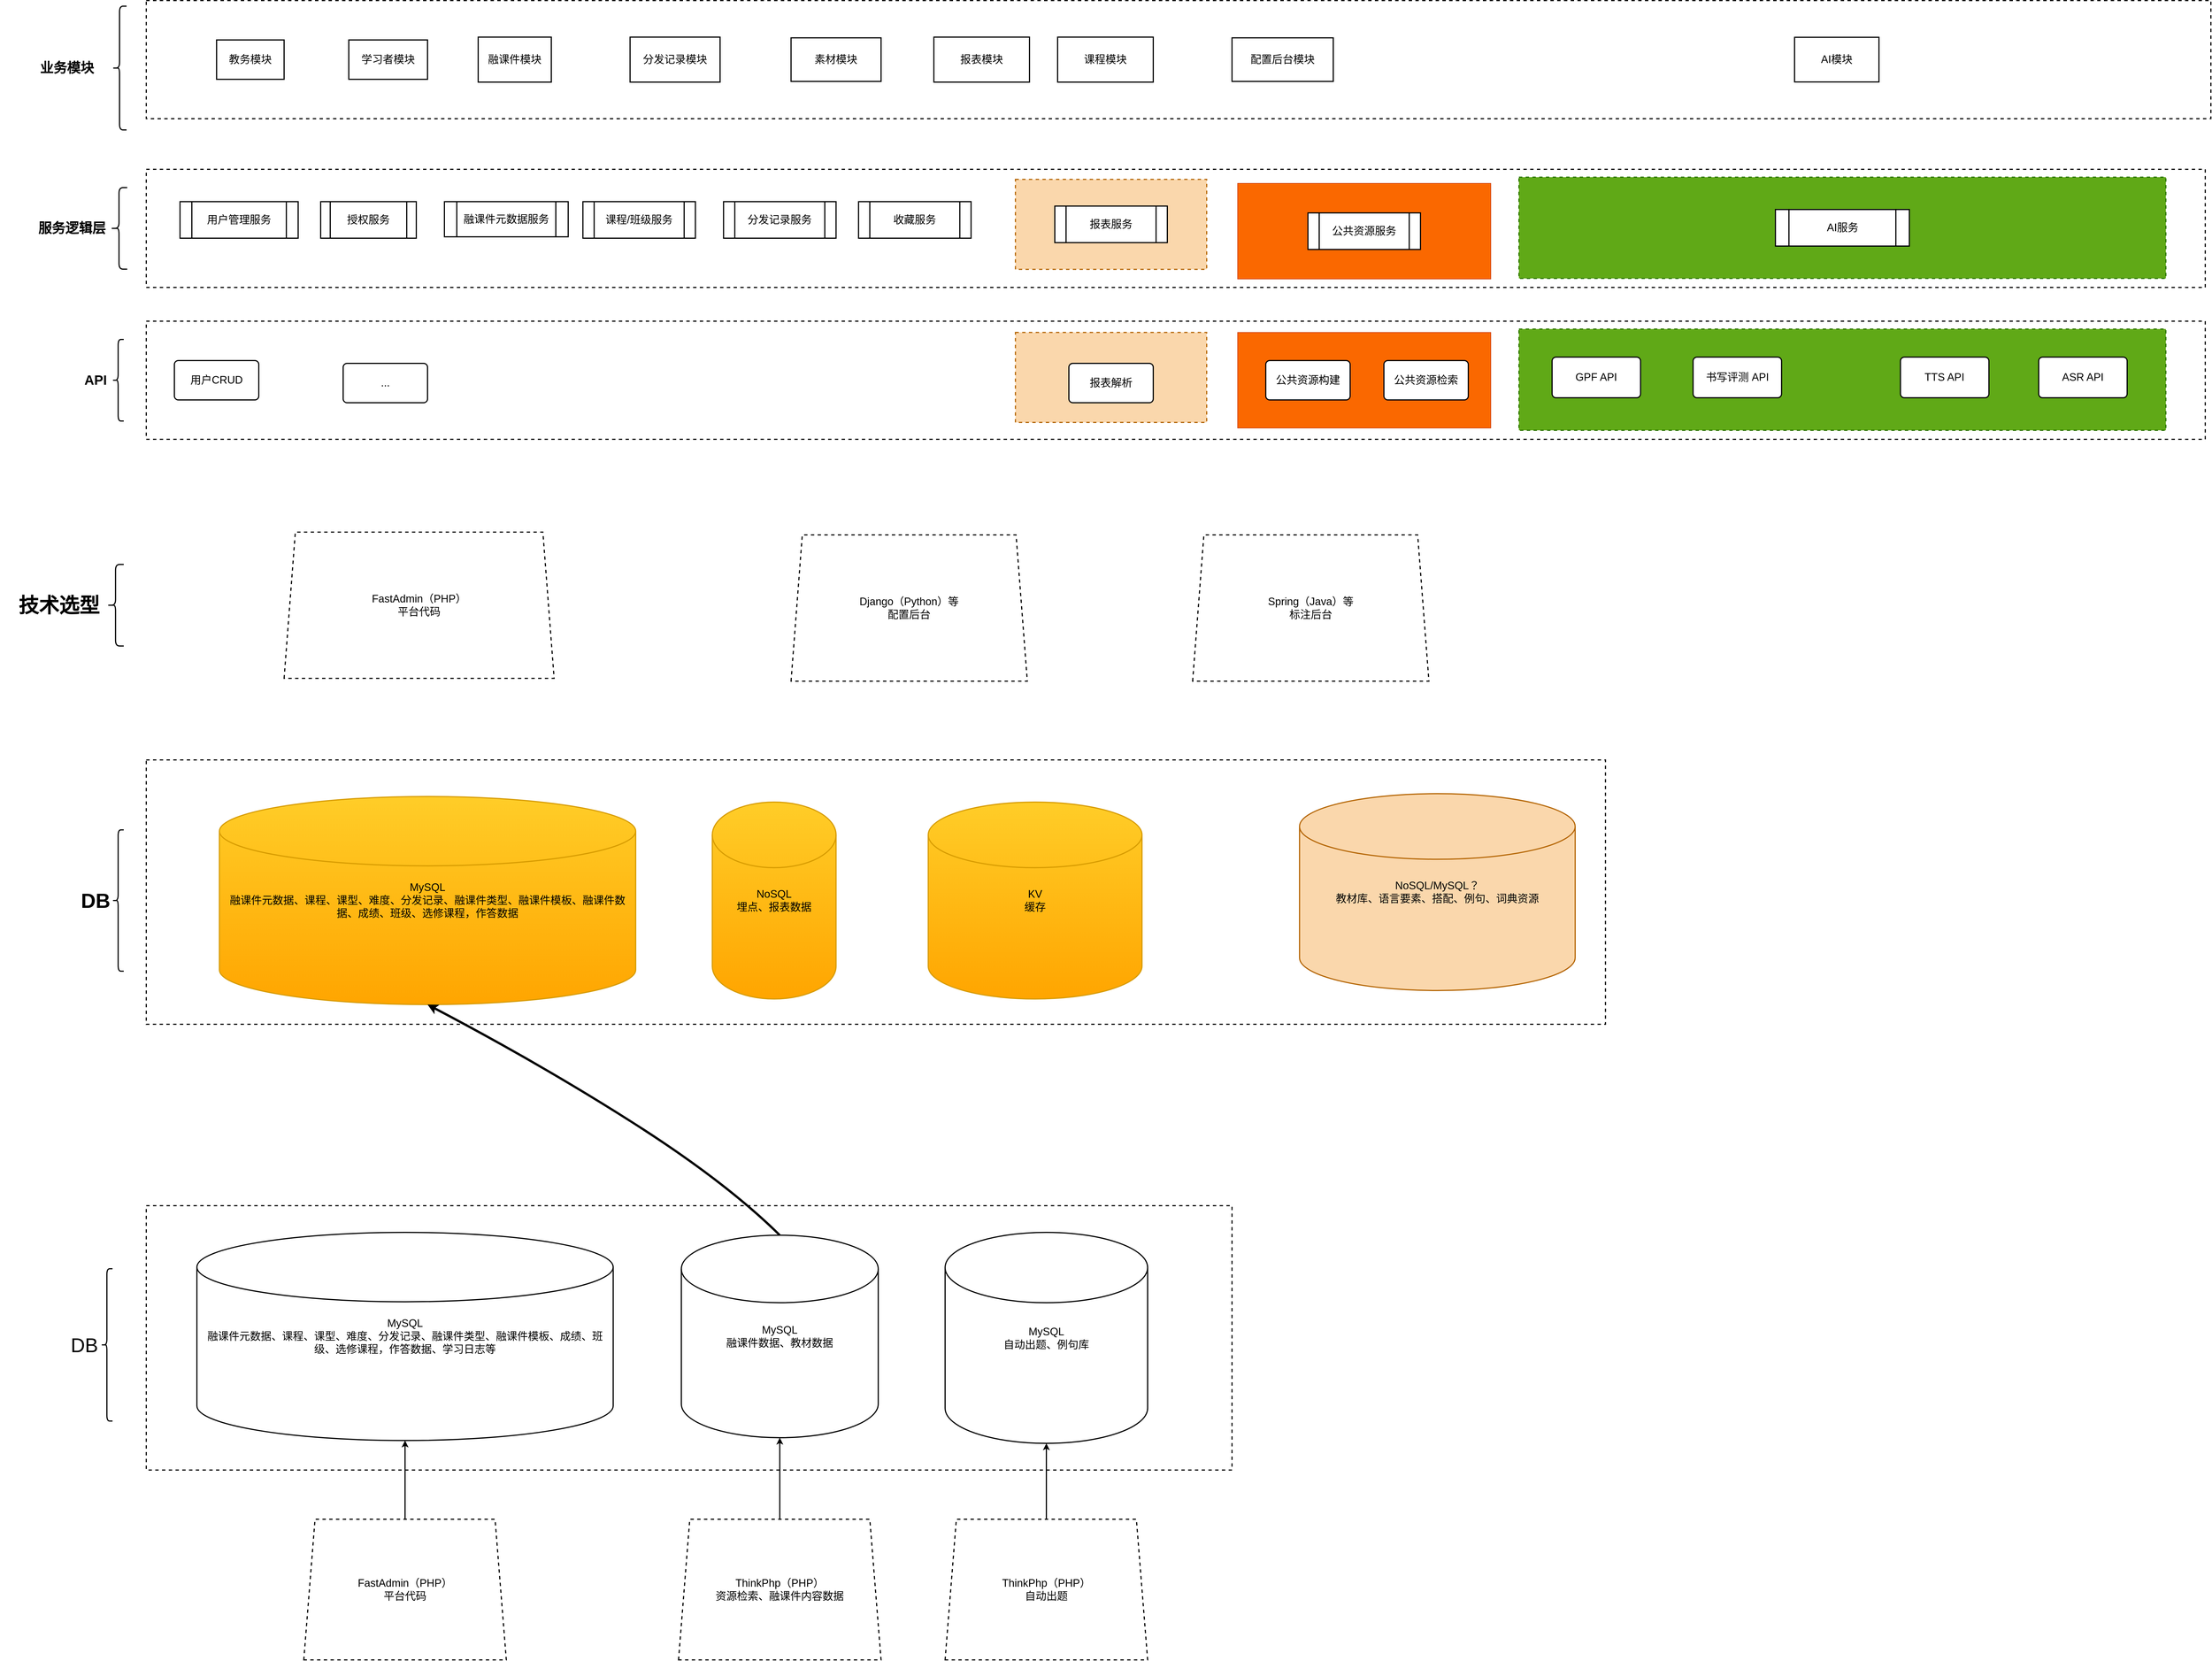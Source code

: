 <mxfile version="16.2.6" type="github" pages="5">
  <diagram id="LHg-n_8XBM9lfW7DfcKe" name="架构">
    <mxGraphModel dx="1636" dy="-554" grid="1" gridSize="10" guides="1" tooltips="1" connect="1" arrows="1" fold="1" page="1" pageScale="1" pageWidth="850" pageHeight="1100" math="0" shadow="0">
      <root>
        <mxCell id="0" />
        <mxCell id="1" parent="0" />
        <mxCell id="hd4JsBQEf2ZCKr2KGbNI-110" value="" style="rounded=0;whiteSpace=wrap;html=1;dashed=1;fontSize=19;strokeWidth=2;" parent="1" vertex="1">
          <mxGeometry x="-550" y="2590" width="2593.85" height="470" as="geometry" />
        </mxCell>
        <mxCell id="hd4JsBQEf2ZCKr2KGbNI-109" value="" style="rounded=0;whiteSpace=wrap;html=1;dashed=1;fontSize=19;strokeWidth=2;" parent="1" vertex="1">
          <mxGeometry x="-550" y="1810" width="3660" height="210" as="geometry" />
        </mxCell>
        <mxCell id="hd4JsBQEf2ZCKr2KGbNI-108" value="" style="rounded=0;whiteSpace=wrap;html=1;dashed=1;fontSize=19;strokeWidth=2;" parent="1" vertex="1">
          <mxGeometry x="-550" y="1540" width="3660" height="210" as="geometry" />
        </mxCell>
        <mxCell id="hd4JsBQEf2ZCKr2KGbNI-107" value="" style="rounded=0;whiteSpace=wrap;html=1;dashed=1;fontSize=19;strokeWidth=2;" parent="1" vertex="1">
          <mxGeometry x="-550" y="1240" width="3670" height="210" as="geometry" />
        </mxCell>
        <mxCell id="hd4JsBQEf2ZCKr2KGbNI-16" value="用户CRUD" style="rounded=1;whiteSpace=wrap;html=1;absoluteArcSize=1;arcSize=14;strokeWidth=2;fontSize=19;" parent="1" vertex="1">
          <mxGeometry x="-500" y="1880" width="150" height="70" as="geometry" />
        </mxCell>
        <mxCell id="hd4JsBQEf2ZCKr2KGbNI-20" value="MySQL&lt;br&gt;融课件元数据、课程、课型、难度、分发记录、融课件类型、融课件模板、融课件数据、成绩、班级、选修课程，作答数据" style="strokeWidth=2;html=1;shape=mxgraph.flowchart.database;whiteSpace=wrap;fontSize=19;fillColor=#ffcd28;strokeColor=#d79b00;gradientColor=#ffa500;" parent="1" vertex="1">
          <mxGeometry x="-420" y="2655" width="740" height="370" as="geometry" />
        </mxCell>
        <mxCell id="hd4JsBQEf2ZCKr2KGbNI-37" value="NoSQL/MySQL？&lt;br&gt;教材库、语言要素、搭配、例句、词典资源" style="strokeWidth=2;html=1;shape=mxgraph.flowchart.database;whiteSpace=wrap;fontSize=19;fillColor=#fad7ac;strokeColor=#b46504;" parent="1" vertex="1">
          <mxGeometry x="1500" y="2650" width="490" height="350" as="geometry" />
        </mxCell>
        <mxCell id="hd4JsBQEf2ZCKr2KGbNI-42" value="NoSQL&lt;br&gt;埋点、报表数据" style="strokeWidth=2;html=1;shape=mxgraph.flowchart.database;whiteSpace=wrap;fontSize=19;fillColor=#ffcd28;strokeColor=#d79b00;gradientColor=#ffa500;" parent="1" vertex="1">
          <mxGeometry x="456.15" y="2665" width="220" height="350" as="geometry" />
        </mxCell>
        <mxCell id="hd4JsBQEf2ZCKr2KGbNI-59" value="教务模块" style="rounded=0;whiteSpace=wrap;html=1;fontSize=19;strokeWidth=2;" parent="1" vertex="1">
          <mxGeometry x="-425" y="1310" width="120" height="70" as="geometry" />
        </mxCell>
        <mxCell id="hd4JsBQEf2ZCKr2KGbNI-60" value="学习者模块" style="rounded=0;whiteSpace=wrap;html=1;fontSize=19;strokeWidth=2;" parent="1" vertex="1">
          <mxGeometry x="-190" y="1310" width="140" height="70" as="geometry" />
        </mxCell>
        <mxCell id="hd4JsBQEf2ZCKr2KGbNI-61" value="素材模块" style="rounded=0;whiteSpace=wrap;html=1;fontSize=19;strokeWidth=2;" parent="1" vertex="1">
          <mxGeometry x="596.15" y="1306.25" width="160" height="77.5" as="geometry" />
        </mxCell>
        <mxCell id="hd4JsBQEf2ZCKr2KGbNI-62" value="融课件模块" style="rounded=0;whiteSpace=wrap;html=1;fontSize=19;strokeWidth=2;" parent="1" vertex="1">
          <mxGeometry x="40" y="1305" width="130" height="80" as="geometry" />
        </mxCell>
        <mxCell id="hd4JsBQEf2ZCKr2KGbNI-63" value="分发记录模块" style="rounded=0;whiteSpace=wrap;html=1;fontSize=19;strokeWidth=2;" parent="1" vertex="1">
          <mxGeometry x="310" y="1305" width="160" height="80" as="geometry" />
        </mxCell>
        <mxCell id="hd4JsBQEf2ZCKr2KGbNI-64" value="配置后台模块" style="rounded=0;whiteSpace=wrap;html=1;fontSize=19;strokeWidth=2;" parent="1" vertex="1">
          <mxGeometry x="1380" y="1306.25" width="180" height="77.5" as="geometry" />
        </mxCell>
        <mxCell id="hd4JsBQEf2ZCKr2KGbNI-65" value="报表模块" style="rounded=0;whiteSpace=wrap;html=1;fontSize=19;strokeWidth=2;" parent="1" vertex="1">
          <mxGeometry x="850" y="1305" width="170" height="80" as="geometry" />
        </mxCell>
        <mxCell id="hd4JsBQEf2ZCKr2KGbNI-69" value="KV&lt;br&gt;缓存" style="strokeWidth=2;html=1;shape=mxgraph.flowchart.database;whiteSpace=wrap;fontSize=19;fillColor=#ffcd28;strokeColor=#d79b00;gradientColor=#ffa500;" parent="1" vertex="1">
          <mxGeometry x="840" y="2665" width="380" height="350" as="geometry" />
        </mxCell>
        <mxCell id="hd4JsBQEf2ZCKr2KGbNI-78" value="" style="group" parent="1" vertex="1" connectable="0">
          <mxGeometry x="-810" y="1250" width="150" height="220" as="geometry" />
        </mxCell>
        <mxCell id="hd4JsBQEf2ZCKr2KGbNI-77" value="&lt;b&gt;&lt;font style=&quot;font-size: 24px;&quot;&gt;业务模块&lt;/font&gt;&lt;/b&gt;" style="text;html=1;strokeColor=none;fillColor=none;align=center;verticalAlign=middle;whiteSpace=wrap;rounded=0;fontSize=19;" parent="hd4JsBQEf2ZCKr2KGbNI-78" vertex="1">
          <mxGeometry x="64" y="92.63" width="110" height="34.74" as="geometry" />
        </mxCell>
        <mxCell id="hd4JsBQEf2ZCKr2KGbNI-82" value="" style="group" parent="1" vertex="1" connectable="0">
          <mxGeometry x="-780" y="1610" width="196.15" height="150" as="geometry" />
        </mxCell>
        <mxCell id="hd4JsBQEf2ZCKr2KGbNI-79" value="" style="shape=curlyBracket;whiteSpace=wrap;html=1;rounded=1;fontSize=19;strokeWidth=2;" parent="hd4JsBQEf2ZCKr2KGbNI-82" vertex="1">
          <mxGeometry x="166.919" y="-37.5" width="29.231" height="145" as="geometry" />
        </mxCell>
        <mxCell id="hd4JsBQEf2ZCKr2KGbNI-81" value="服务逻辑层&amp;nbsp; &amp;nbsp;" style="text;html=1;strokeColor=none;fillColor=none;align=center;verticalAlign=middle;whiteSpace=wrap;rounded=0;fontSize=24;fontStyle=1" parent="hd4JsBQEf2ZCKr2KGbNI-82" vertex="1">
          <mxGeometry x="20" y="20" width="176.15" height="30" as="geometry" />
        </mxCell>
        <mxCell id="hd4JsBQEf2ZCKr2KGbNI-83" value="" style="group;fontStyle=1" parent="1" vertex="1" connectable="0">
          <mxGeometry x="-720" y="1840" width="130" height="150" as="geometry" />
        </mxCell>
        <mxCell id="hd4JsBQEf2ZCKr2KGbNI-84" value="" style="shape=curlyBracket;whiteSpace=wrap;html=1;rounded=1;fontSize=19;strokeWidth=2;" parent="hd4JsBQEf2ZCKr2KGbNI-83" vertex="1">
          <mxGeometry x="110" y="2.5" width="20" height="145" as="geometry" />
        </mxCell>
        <mxCell id="hd4JsBQEf2ZCKr2KGbNI-85" value="&lt;b style=&quot;&quot;&gt;&lt;font style=&quot;font-size: 24px;&quot;&gt;API&lt;/font&gt;&lt;/b&gt;" style="text;html=1;strokeColor=none;fillColor=none;align=center;verticalAlign=middle;whiteSpace=wrap;rounded=0;fontSize=19;" parent="hd4JsBQEf2ZCKr2KGbNI-83" vertex="1">
          <mxGeometry x="30" y="60" width="100" height="30" as="geometry" />
        </mxCell>
        <mxCell id="hd4JsBQEf2ZCKr2KGbNI-88" value="用户管理服务" style="shape=process;whiteSpace=wrap;html=1;backgroundOutline=1;fontSize=19;strokeWidth=2;" parent="1" vertex="1">
          <mxGeometry x="-490" y="1597.5" width="210" height="65" as="geometry" />
        </mxCell>
        <mxCell id="hd4JsBQEf2ZCKr2KGbNI-89" value="授权服务" style="shape=process;whiteSpace=wrap;html=1;backgroundOutline=1;fontSize=19;strokeWidth=2;" parent="1" vertex="1">
          <mxGeometry x="-240" y="1597.5" width="170" height="65" as="geometry" />
        </mxCell>
        <mxCell id="hd4JsBQEf2ZCKr2KGbNI-90" value="融课件元数据服务" style="shape=process;whiteSpace=wrap;html=1;backgroundOutline=1;fontSize=19;strokeWidth=2;" parent="1" vertex="1">
          <mxGeometry x="-20" y="1597.5" width="220" height="62.5" as="geometry" />
        </mxCell>
        <mxCell id="hd4JsBQEf2ZCKr2KGbNI-91" value="课程/班级服务" style="shape=process;whiteSpace=wrap;html=1;backgroundOutline=1;fontSize=19;strokeWidth=2;" parent="1" vertex="1">
          <mxGeometry x="226.15" y="1597.5" width="200" height="65" as="geometry" />
        </mxCell>
        <mxCell id="hd4JsBQEf2ZCKr2KGbNI-92" value="分发记录服务" style="shape=process;whiteSpace=wrap;html=1;backgroundOutline=1;fontSize=19;strokeWidth=2;" parent="1" vertex="1">
          <mxGeometry x="476.15" y="1597.5" width="200" height="65" as="geometry" />
        </mxCell>
        <mxCell id="hd4JsBQEf2ZCKr2KGbNI-93" value="收藏服务" style="shape=process;whiteSpace=wrap;html=1;backgroundOutline=1;fontSize=19;strokeWidth=2;" parent="1" vertex="1">
          <mxGeometry x="716.15" y="1597.5" width="200" height="65" as="geometry" />
        </mxCell>
        <mxCell id="hd4JsBQEf2ZCKr2KGbNI-99" value="AI模块" style="rounded=0;whiteSpace=wrap;html=1;fontSize=19;strokeWidth=2;" parent="1" vertex="1">
          <mxGeometry x="2380" y="1305.31" width="150" height="79.38" as="geometry" />
        </mxCell>
        <mxCell id="hd4JsBQEf2ZCKr2KGbNI-101" value="" style="group" parent="1" vertex="1" connectable="0">
          <mxGeometry x="-720" y="2710" width="130" height="260" as="geometry" />
        </mxCell>
        <mxCell id="hd4JsBQEf2ZCKr2KGbNI-102" value="" style="shape=curlyBracket;whiteSpace=wrap;html=1;rounded=1;fontSize=19;strokeWidth=2;" parent="hd4JsBQEf2ZCKr2KGbNI-101" vertex="1">
          <mxGeometry x="110" y="4.333" width="20" height="251.333" as="geometry" />
        </mxCell>
        <mxCell id="hd4JsBQEf2ZCKr2KGbNI-103" value="&lt;b&gt;&lt;font style=&quot;font-size: 36px;&quot;&gt;DB&lt;/font&gt;&lt;/b&gt;" style="text;html=1;strokeColor=none;fillColor=none;align=center;verticalAlign=middle;whiteSpace=wrap;rounded=0;fontSize=19;" parent="hd4JsBQEf2ZCKr2KGbNI-101" vertex="1">
          <mxGeometry x="30" y="104" width="100" height="52" as="geometry" />
        </mxCell>
        <mxCell id="hd4JsBQEf2ZCKr2KGbNI-122" value="" style="group;fillColor=#fa6800;fontColor=#000000;strokeColor=#C73500;" parent="1" vertex="1" connectable="0">
          <mxGeometry x="1390" y="1830" width="450" height="170" as="geometry" />
        </mxCell>
        <mxCell id="hd4JsBQEf2ZCKr2KGbNI-119" value="公共资源构建" style="rounded=1;whiteSpace=wrap;html=1;absoluteArcSize=1;arcSize=14;strokeWidth=2;fontSize=19;" parent="hd4JsBQEf2ZCKr2KGbNI-122" vertex="1">
          <mxGeometry x="50" y="50.0" width="150" height="70" as="geometry" />
        </mxCell>
        <mxCell id="hd4JsBQEf2ZCKr2KGbNI-118" value="公共资源检索" style="rounded=1;whiteSpace=wrap;html=1;absoluteArcSize=1;arcSize=14;strokeWidth=2;fontSize=19;" parent="hd4JsBQEf2ZCKr2KGbNI-122" vertex="1">
          <mxGeometry x="260" y="50" width="150" height="70" as="geometry" />
        </mxCell>
        <mxCell id="hd4JsBQEf2ZCKr2KGbNI-124" value="" style="group" parent="1" vertex="1" connectable="0">
          <mxGeometry x="1390" y="1565" width="450" height="170" as="geometry" />
        </mxCell>
        <mxCell id="hd4JsBQEf2ZCKr2KGbNI-121" value="" style="group;fillColor=#fa6800;fontColor=#000000;strokeColor=#C73500;" parent="hd4JsBQEf2ZCKr2KGbNI-124" vertex="1" connectable="0">
          <mxGeometry width="450" height="170" as="geometry" />
        </mxCell>
        <mxCell id="hd4JsBQEf2ZCKr2KGbNI-105" value="公共资源服务" style="shape=process;whiteSpace=wrap;html=1;backgroundOutline=1;fontSize=19;strokeWidth=2;" parent="hd4JsBQEf2ZCKr2KGbNI-124" vertex="1">
          <mxGeometry x="125" y="52.5" width="200" height="65" as="geometry" />
        </mxCell>
        <mxCell id="hd4JsBQEf2ZCKr2KGbNI-125" value="" style="rounded=0;whiteSpace=wrap;html=1;dashed=1;fontSize=19;strokeWidth=2;fillColor=#fad7ac;strokeColor=#b46504;" parent="1" vertex="1">
          <mxGeometry x="995" y="1830" width="340" height="160" as="geometry" />
        </mxCell>
        <mxCell id="hd4JsBQEf2ZCKr2KGbNI-126" value="报表解析" style="rounded=1;whiteSpace=wrap;html=1;absoluteArcSize=1;arcSize=14;strokeWidth=2;fontSize=19;" parent="1" vertex="1">
          <mxGeometry x="1090" y="1885" width="150" height="70" as="geometry" />
        </mxCell>
        <mxCell id="hd4JsBQEf2ZCKr2KGbNI-127" value="" style="rounded=0;whiteSpace=wrap;html=1;dashed=1;fontSize=19;strokeWidth=2;fillColor=#fad7ac;strokeColor=#b46504;" parent="1" vertex="1">
          <mxGeometry x="995" y="1557.87" width="340" height="160" as="geometry" />
        </mxCell>
        <mxCell id="hd4JsBQEf2ZCKr2KGbNI-104" value="报表服务" style="shape=process;whiteSpace=wrap;html=1;backgroundOutline=1;fontSize=19;strokeWidth=2;" parent="1" vertex="1">
          <mxGeometry x="1065" y="1605.37" width="200" height="65" as="geometry" />
        </mxCell>
        <mxCell id="hd4JsBQEf2ZCKr2KGbNI-128" value="" style="group" parent="1" vertex="1" connectable="0">
          <mxGeometry x="-780" y="2240" width="190" height="150" as="geometry" />
        </mxCell>
        <mxCell id="hd4JsBQEf2ZCKr2KGbNI-129" value="" style="shape=curlyBracket;whiteSpace=wrap;html=1;rounded=1;fontSize=19;strokeWidth=2;" parent="hd4JsBQEf2ZCKr2KGbNI-128" vertex="1">
          <mxGeometry x="160.769" y="2.5" width="29.231" height="145" as="geometry" />
        </mxCell>
        <mxCell id="hd4JsBQEf2ZCKr2KGbNI-130" value="&lt;font style=&quot;font-size: 36px;&quot;&gt;技术选型&amp;nbsp; &amp;nbsp;&amp;nbsp;&lt;/font&gt;" style="text;html=1;strokeColor=none;fillColor=none;align=center;verticalAlign=middle;whiteSpace=wrap;rounded=0;fontSize=24;fontStyle=1" parent="hd4JsBQEf2ZCKr2KGbNI-128" vertex="1">
          <mxGeometry y="60" width="190" height="30" as="geometry" />
        </mxCell>
        <mxCell id="hd4JsBQEf2ZCKr2KGbNI-131" value="FastAdmin（PHP）&lt;br&gt;平台代码" style="shape=trapezoid;perimeter=trapezoidPerimeter;whiteSpace=wrap;html=1;fixedSize=1;dashed=1;fontSize=19;strokeWidth=2;" parent="1" vertex="1">
          <mxGeometry x="-305" y="2185" width="480" height="260" as="geometry" />
        </mxCell>
        <mxCell id="hd4JsBQEf2ZCKr2KGbNI-132" value="Django（Python）等&lt;br&gt;配置后台" style="shape=trapezoid;perimeter=trapezoidPerimeter;whiteSpace=wrap;html=1;fixedSize=1;dashed=1;fontSize=19;strokeWidth=2;" parent="1" vertex="1">
          <mxGeometry x="596.15" y="2190" width="420" height="260" as="geometry" />
        </mxCell>
        <mxCell id="hd4JsBQEf2ZCKr2KGbNI-133" value="" style="rounded=0;whiteSpace=wrap;html=1;dashed=1;fontSize=19;strokeWidth=2;" parent="1" vertex="1">
          <mxGeometry x="-550" y="3382.5" width="1930" height="470" as="geometry" />
        </mxCell>
        <mxCell id="hd4JsBQEf2ZCKr2KGbNI-142" value="" style="group" parent="1" vertex="1" connectable="0">
          <mxGeometry x="-740" y="3490" width="130" height="280" as="geometry" />
        </mxCell>
        <mxCell id="hd4JsBQEf2ZCKr2KGbNI-143" value="" style="shape=curlyBracket;whiteSpace=wrap;html=1;rounded=1;fontSize=19;strokeWidth=2;" parent="hd4JsBQEf2ZCKr2KGbNI-142" vertex="1">
          <mxGeometry x="110" y="4.667" width="20" height="270.667" as="geometry" />
        </mxCell>
        <mxCell id="hd4JsBQEf2ZCKr2KGbNI-144" value="&lt;font style=&quot;font-size: 35px;&quot;&gt;DB&lt;/font&gt;" style="text;html=1;strokeColor=none;fillColor=none;align=center;verticalAlign=middle;whiteSpace=wrap;rounded=0;fontSize=19;" parent="hd4JsBQEf2ZCKr2KGbNI-142" vertex="1">
          <mxGeometry x="30" y="112" width="100" height="56" as="geometry" />
        </mxCell>
        <mxCell id="hd4JsBQEf2ZCKr2KGbNI-146" value="MySQL&lt;br&gt;融课件元数据、课程、课型、难度、分发记录、融课件类型、融课件模板、成绩、班级、选修课程，作答数据、学习日志等" style="strokeWidth=2;html=1;shape=mxgraph.flowchart.database;whiteSpace=wrap;fontSize=19;" parent="1" vertex="1">
          <mxGeometry x="-460" y="3430" width="740" height="370" as="geometry" />
        </mxCell>
        <mxCell id="hd4JsBQEf2ZCKr2KGbNI-147" value="MySQL&lt;br&gt;融课件数据、教材数据" style="strokeWidth=2;html=1;shape=mxgraph.flowchart.database;whiteSpace=wrap;fontSize=19;" parent="1" vertex="1">
          <mxGeometry x="401.15" y="3435" width="350" height="360" as="geometry" />
        </mxCell>
        <mxCell id="hd4JsBQEf2ZCKr2KGbNI-148" value="MySQL&lt;br&gt;自动出题、例句库" style="strokeWidth=2;html=1;shape=mxgraph.flowchart.database;whiteSpace=wrap;fontSize=19;" parent="1" vertex="1">
          <mxGeometry x="870" y="3430" width="360" height="375" as="geometry" />
        </mxCell>
        <mxCell id="hd4JsBQEf2ZCKr2KGbNI-152" style="edgeStyle=orthogonalEdgeStyle;rounded=0;orthogonalLoop=1;jettySize=auto;html=1;fontSize=36;startArrow=none;startFill=0;strokeWidth=2;" parent="1" source="hd4JsBQEf2ZCKr2KGbNI-149" target="hd4JsBQEf2ZCKr2KGbNI-146" edge="1">
          <mxGeometry relative="1" as="geometry" />
        </mxCell>
        <mxCell id="hd4JsBQEf2ZCKr2KGbNI-149" value="FastAdmin（PHP）&lt;br&gt;平台代码" style="shape=trapezoid;perimeter=trapezoidPerimeter;whiteSpace=wrap;html=1;fixedSize=1;dashed=1;fontSize=19;strokeWidth=2;" parent="1" vertex="1">
          <mxGeometry x="-270" y="3940" width="360" height="250" as="geometry" />
        </mxCell>
        <mxCell id="hd4JsBQEf2ZCKr2KGbNI-154" style="edgeStyle=orthogonalEdgeStyle;rounded=0;orthogonalLoop=1;jettySize=auto;html=1;fontSize=36;startArrow=none;startFill=0;strokeWidth=2;" parent="1" source="hd4JsBQEf2ZCKr2KGbNI-150" target="hd4JsBQEf2ZCKr2KGbNI-148" edge="1">
          <mxGeometry relative="1" as="geometry" />
        </mxCell>
        <mxCell id="hd4JsBQEf2ZCKr2KGbNI-150" value="ThinkPhp（PHP）&lt;br&gt;自动出题" style="shape=trapezoid;perimeter=trapezoidPerimeter;whiteSpace=wrap;html=1;fixedSize=1;dashed=1;fontSize=19;strokeWidth=2;" parent="1" vertex="1">
          <mxGeometry x="870" y="3940" width="360" height="250" as="geometry" />
        </mxCell>
        <mxCell id="hd4JsBQEf2ZCKr2KGbNI-153" style="edgeStyle=orthogonalEdgeStyle;rounded=0;orthogonalLoop=1;jettySize=auto;html=1;entryX=0.5;entryY=1;entryDx=0;entryDy=0;entryPerimeter=0;fontSize=36;startArrow=none;startFill=0;strokeWidth=2;" parent="1" source="hd4JsBQEf2ZCKr2KGbNI-151" target="hd4JsBQEf2ZCKr2KGbNI-147" edge="1">
          <mxGeometry relative="1" as="geometry" />
        </mxCell>
        <mxCell id="hd4JsBQEf2ZCKr2KGbNI-151" value="ThinkPhp（PHP）&lt;br&gt;资源检索、融课件内容数据" style="shape=trapezoid;perimeter=trapezoidPerimeter;whiteSpace=wrap;html=1;fixedSize=1;dashed=1;fontSize=19;strokeWidth=2;" parent="1" vertex="1">
          <mxGeometry x="396.15" y="3940" width="360" height="250" as="geometry" />
        </mxCell>
        <mxCell id="hd4JsBQEf2ZCKr2KGbNI-155" value="..." style="rounded=1;whiteSpace=wrap;html=1;absoluteArcSize=1;arcSize=14;strokeWidth=2;fontSize=19;" parent="1" vertex="1">
          <mxGeometry x="-200" y="1885" width="150" height="70" as="geometry" />
        </mxCell>
        <mxCell id="hd4JsBQEf2ZCKr2KGbNI-156" value="课程模块" style="rounded=0;whiteSpace=wrap;html=1;fontSize=19;strokeWidth=2;" parent="1" vertex="1">
          <mxGeometry x="1070" y="1305" width="170" height="80" as="geometry" />
        </mxCell>
        <mxCell id="hd4JsBQEf2ZCKr2KGbNI-76" value="" style="shape=curlyBracket;whiteSpace=wrap;html=1;rounded=1;fontSize=19;strokeWidth=2;" parent="1" vertex="1">
          <mxGeometry x="-610" y="1250" width="25" height="220" as="geometry" />
        </mxCell>
        <mxCell id="hd4JsBQEf2ZCKr2KGbNI-163" value="Spring（Java）等&lt;br&gt;标注后台" style="shape=trapezoid;perimeter=trapezoidPerimeter;whiteSpace=wrap;html=1;fixedSize=1;dashed=1;fontSize=19;strokeWidth=2;" parent="1" vertex="1">
          <mxGeometry x="1310" y="2190" width="420" height="260" as="geometry" />
        </mxCell>
        <mxCell id="hd4JsBQEf2ZCKr2KGbNI-164" value="" style="group" parent="1" vertex="1" connectable="0">
          <mxGeometry x="1890" y="1820" width="1150" height="180" as="geometry" />
        </mxCell>
        <mxCell id="hd4JsBQEf2ZCKr2KGbNI-114" value="" style="rounded=0;whiteSpace=wrap;html=1;dashed=1;fontSize=19;strokeWidth=2;fillColor=#60a917;strokeColor=#2D7600;fontColor=#ffffff;" parent="hd4JsBQEf2ZCKr2KGbNI-164" vertex="1">
          <mxGeometry y="4" width="1150" height="180" as="geometry" />
        </mxCell>
        <mxCell id="hd4JsBQEf2ZCKr2KGbNI-54" value="GPF API" style="rounded=1;whiteSpace=wrap;html=1;absoluteArcSize=1;arcSize=14;strokeWidth=2;fontSize=19;" parent="hd4JsBQEf2ZCKr2KGbNI-164" vertex="1">
          <mxGeometry x="58.974" y="53.848" width="157.265" height="72.31" as="geometry" />
        </mxCell>
        <mxCell id="hd4JsBQEf2ZCKr2KGbNI-58" value="书写评测 API" style="rounded=1;whiteSpace=wrap;html=1;absoluteArcSize=1;arcSize=14;strokeWidth=2;fontSize=19;" parent="hd4JsBQEf2ZCKr2KGbNI-164" vertex="1">
          <mxGeometry x="309.615" y="53.848" width="157.265" height="72.31" as="geometry" />
        </mxCell>
        <mxCell id="hd4JsBQEf2ZCKr2KGbNI-111" value="TTS API" style="rounded=1;whiteSpace=wrap;html=1;absoluteArcSize=1;arcSize=14;strokeWidth=2;fontSize=19;" parent="hd4JsBQEf2ZCKr2KGbNI-164" vertex="1">
          <mxGeometry x="678.205" y="53.848" width="157.265" height="72.31" as="geometry" />
        </mxCell>
        <mxCell id="hd4JsBQEf2ZCKr2KGbNI-57" value="ASR API" style="rounded=1;whiteSpace=wrap;html=1;absoluteArcSize=1;arcSize=14;strokeWidth=2;fontSize=19;" parent="hd4JsBQEf2ZCKr2KGbNI-164" vertex="1">
          <mxGeometry x="923.932" y="53.848" width="157.265" height="72.31" as="geometry" />
        </mxCell>
        <mxCell id="hd4JsBQEf2ZCKr2KGbNI-166" value="" style="group" parent="1" vertex="1" connectable="0">
          <mxGeometry x="1890" y="1554" width="1150" height="180" as="geometry" />
        </mxCell>
        <mxCell id="hd4JsBQEf2ZCKr2KGbNI-165" value="" style="rounded=0;whiteSpace=wrap;html=1;dashed=1;fontSize=36;strokeWidth=2;fillColor=#60a917;strokeColor=#2D7600;fontColor=#ffffff;" parent="hd4JsBQEf2ZCKr2KGbNI-166" vertex="1">
          <mxGeometry width="1150" height="180" as="geometry" />
        </mxCell>
        <mxCell id="hd4JsBQEf2ZCKr2KGbNI-106" value="AI服务" style="shape=process;whiteSpace=wrap;html=1;backgroundOutline=1;fontSize=19;strokeWidth=2;" parent="hd4JsBQEf2ZCKr2KGbNI-166" vertex="1">
          <mxGeometry x="455.971" y="57.5" width="238.058" height="65" as="geometry" />
        </mxCell>
        <mxCell id="7iDsj1gPh4We5OC2HYe0-3" value="" style="curved=1;endArrow=classic;html=1;rounded=0;fontSize=18;strokeWidth=4;entryX=0.5;entryY=1;entryDx=0;entryDy=0;entryPerimeter=0;exitX=0.5;exitY=0;exitDx=0;exitDy=0;exitPerimeter=0;" parent="1" source="hd4JsBQEf2ZCKr2KGbNI-147" target="hd4JsBQEf2ZCKr2KGbNI-20" edge="1">
          <mxGeometry width="50" height="50" relative="1" as="geometry">
            <mxPoint x="580" y="3280" as="sourcePoint" />
            <mxPoint x="630" y="3230" as="targetPoint" />
            <Array as="points">
              <mxPoint x="480" y="3340" />
              <mxPoint x="150" y="3130" />
            </Array>
          </mxGeometry>
        </mxCell>
      </root>
    </mxGraphModel>
  </diagram>
  <diagram id="T8-LDSXmxEGOnqG3bGBp" name="迁移目标">
    <mxGraphModel dx="2880" dy="1365" grid="1" gridSize="10" guides="1" tooltips="1" connect="1" arrows="1" fold="1" page="1" pageScale="1" pageWidth="850" pageHeight="1100" math="0" shadow="0">
      <root>
        <mxCell id="0" />
        <mxCell id="1" parent="0" />
        <mxCell id="dNPH9i7RpR0WFn93tAk5-7" style="edgeStyle=orthogonalEdgeStyle;rounded=0;orthogonalLoop=1;jettySize=auto;html=1;exitX=1;exitY=0.5;exitDx=0;exitDy=0;entryX=0;entryY=0.5;entryDx=0;entryDy=0;" parent="1" source="dNPH9i7RpR0WFn93tAk5-1" target="dNPH9i7RpR0WFn93tAk5-4" edge="1">
          <mxGeometry relative="1" as="geometry" />
        </mxCell>
        <mxCell id="dNPH9i7RpR0WFn93tAk5-1" value="平台" style="rounded=0;whiteSpace=wrap;html=1;fillColor=#f0a30a;fontColor=#000000;strokeColor=#BD7000;" parent="1" vertex="1">
          <mxGeometry x="120" y="230" width="120" height="60" as="geometry" />
        </mxCell>
        <mxCell id="dNPH9i7RpR0WFn93tAk5-8" style="edgeStyle=orthogonalEdgeStyle;rounded=0;orthogonalLoop=1;jettySize=auto;html=1;entryX=0;entryY=0.5;entryDx=0;entryDy=0;curved=1;" parent="1" source="dNPH9i7RpR0WFn93tAk5-2" target="dNPH9i7RpR0WFn93tAk5-4" edge="1">
          <mxGeometry relative="1" as="geometry" />
        </mxCell>
        <mxCell id="dNPH9i7RpR0WFn93tAk5-9" style="edgeStyle=orthogonalEdgeStyle;rounded=0;orthogonalLoop=1;jettySize=auto;html=1;exitX=1;exitY=0.5;exitDx=0;exitDy=0;entryX=0;entryY=0.5;entryDx=0;entryDy=0;curved=1;" parent="1" source="dNPH9i7RpR0WFn93tAk5-2" target="dNPH9i7RpR0WFn93tAk5-5" edge="1">
          <mxGeometry relative="1" as="geometry" />
        </mxCell>
        <mxCell id="dNPH9i7RpR0WFn93tAk5-2" value="融课件+公共资源" style="rounded=0;whiteSpace=wrap;html=1;fillColor=#f0a30a;fontColor=#000000;strokeColor=#BD7000;" parent="1" vertex="1">
          <mxGeometry x="120" y="80" width="120" height="60" as="geometry" />
        </mxCell>
        <mxCell id="dNPH9i7RpR0WFn93tAk5-10" style="edgeStyle=orthogonalEdgeStyle;curved=1;rounded=0;orthogonalLoop=1;jettySize=auto;html=1;entryX=0;entryY=0.5;entryDx=0;entryDy=0;" parent="1" source="dNPH9i7RpR0WFn93tAk5-3" target="dNPH9i7RpR0WFn93tAk5-4" edge="1">
          <mxGeometry relative="1" as="geometry" />
        </mxCell>
        <mxCell id="dNPH9i7RpR0WFn93tAk5-11" style="edgeStyle=orthogonalEdgeStyle;curved=1;rounded=0;orthogonalLoop=1;jettySize=auto;html=1;exitX=1;exitY=0.5;exitDx=0;exitDy=0;entryX=0;entryY=0.5;entryDx=0;entryDy=0;" parent="1" source="dNPH9i7RpR0WFn93tAk5-3" target="dNPH9i7RpR0WFn93tAk5-6" edge="1">
          <mxGeometry relative="1" as="geometry" />
        </mxCell>
        <mxCell id="dNPH9i7RpR0WFn93tAk5-3" value="自动出题+课节+例句" style="rounded=0;whiteSpace=wrap;html=1;fillColor=#f0a30a;fontColor=#000000;strokeColor=#BD7000;" parent="1" vertex="1">
          <mxGeometry x="120" y="380" width="120" height="60" as="geometry" />
        </mxCell>
        <mxCell id="dNPH9i7RpR0WFn93tAk5-4" value="平台（ThinkPHP）" style="rounded=0;whiteSpace=wrap;html=1;fillColor=#f0a30a;fontColor=#000000;strokeColor=#BD7000;" parent="1" vertex="1">
          <mxGeometry x="560" y="230" width="120" height="60" as="geometry" />
        </mxCell>
        <mxCell id="dNPH9i7RpR0WFn93tAk5-5" value="公共资源（Java/...）" style="rounded=0;whiteSpace=wrap;html=1;fillColor=#f0a30a;fontColor=#000000;strokeColor=#BD7000;" parent="1" vertex="1">
          <mxGeometry x="560" y="80" width="120" height="60" as="geometry" />
        </mxCell>
        <mxCell id="dNPH9i7RpR0WFn93tAk5-6" value="第三方(Go/C/C++)：GPF+TTS+ASR+书写" style="rounded=0;whiteSpace=wrap;html=1;fillColor=#f0a30a;fontColor=#000000;strokeColor=#BD7000;" parent="1" vertex="1">
          <mxGeometry x="560" y="380" width="120" height="60" as="geometry" />
        </mxCell>
        <mxCell id="dNPH9i7RpR0WFn93tAk5-14" value="" style="shape=curlyBracket;whiteSpace=wrap;html=1;rounded=1;rotation=90;" parent="1" vertex="1">
          <mxGeometry x="610" width="20" height="120" as="geometry" />
        </mxCell>
        <mxCell id="dNPH9i7RpR0WFn93tAk5-16" value="" style="shape=curlyBracket;whiteSpace=wrap;html=1;rounded=1;rotation=90;" parent="1" vertex="1">
          <mxGeometry x="170" width="20" height="120" as="geometry" />
        </mxCell>
        <mxCell id="dNPH9i7RpR0WFn93tAk5-17" value="旧服务模式" style="text;html=1;align=center;verticalAlign=middle;resizable=0;points=[];autosize=1;strokeColor=none;fillColor=none;" parent="1" vertex="1">
          <mxGeometry x="110" y="15" width="80" height="30" as="geometry" />
        </mxCell>
        <mxCell id="dNPH9i7RpR0WFn93tAk5-18" value="新服务模式" style="text;html=1;align=center;verticalAlign=middle;resizable=0;points=[];autosize=1;strokeColor=none;fillColor=none;" parent="1" vertex="1">
          <mxGeometry x="560" y="10" width="80" height="30" as="geometry" />
        </mxCell>
        <mxCell id="dNPH9i7RpR0WFn93tAk5-25" style="edgeStyle=entityRelationEdgeStyle;rounded=0;orthogonalLoop=1;jettySize=auto;html=1;entryX=0;entryY=0.5;entryDx=0;entryDy=0;dashed=1;" parent="1" source="dNPH9i7RpR0WFn93tAk5-19" target="dNPH9i7RpR0WFn93tAk5-1" edge="1">
          <mxGeometry relative="1" as="geometry" />
        </mxCell>
        <mxCell id="dNPH9i7RpR0WFn93tAk5-19" value="平台DB" style="shape=cylinder3;whiteSpace=wrap;html=1;boundedLbl=1;backgroundOutline=1;size=15;" parent="1" vertex="1">
          <mxGeometry x="-160" y="210" width="160" height="100" as="geometry" />
        </mxCell>
        <mxCell id="dNPH9i7RpR0WFn93tAk5-24" style="edgeStyle=entityRelationEdgeStyle;rounded=0;orthogonalLoop=1;jettySize=auto;html=1;entryX=0;entryY=0.5;entryDx=0;entryDy=0;dashed=1;" parent="1" source="dNPH9i7RpR0WFn93tAk5-20" target="dNPH9i7RpR0WFn93tAk5-2" edge="1">
          <mxGeometry relative="1" as="geometry" />
        </mxCell>
        <mxCell id="dNPH9i7RpR0WFn93tAk5-20" value="融课件+公共资源" style="shape=cylinder3;whiteSpace=wrap;html=1;boundedLbl=1;backgroundOutline=1;size=15;" parent="1" vertex="1">
          <mxGeometry x="-160" y="60" width="160" height="100" as="geometry" />
        </mxCell>
        <mxCell id="dNPH9i7RpR0WFn93tAk5-26" style="edgeStyle=entityRelationEdgeStyle;rounded=0;orthogonalLoop=1;jettySize=auto;html=1;entryX=0;entryY=0.5;entryDx=0;entryDy=0;dashed=1;" parent="1" source="dNPH9i7RpR0WFn93tAk5-21" target="dNPH9i7RpR0WFn93tAk5-3" edge="1">
          <mxGeometry relative="1" as="geometry" />
        </mxCell>
        <mxCell id="dNPH9i7RpR0WFn93tAk5-21" value="自动出题+例句+课节" style="shape=cylinder3;whiteSpace=wrap;html=1;boundedLbl=1;backgroundOutline=1;size=15;" parent="1" vertex="1">
          <mxGeometry x="-160" y="360" width="160" height="100" as="geometry" />
        </mxCell>
        <mxCell id="dNPH9i7RpR0WFn93tAk5-33" style="edgeStyle=orthogonalEdgeStyle;rounded=0;orthogonalLoop=1;jettySize=auto;html=1;entryX=1;entryY=0.5;entryDx=0;entryDy=0;dashed=1;" parent="1" source="dNPH9i7RpR0WFn93tAk5-27" target="dNPH9i7RpR0WFn93tAk5-5" edge="1">
          <mxGeometry relative="1" as="geometry" />
        </mxCell>
        <mxCell id="dNPH9i7RpR0WFn93tAk5-27" value="公共资源" style="shape=cylinder3;whiteSpace=wrap;html=1;boundedLbl=1;backgroundOutline=1;size=15;" parent="1" vertex="1">
          <mxGeometry x="800" y="60" width="160" height="100" as="geometry" />
        </mxCell>
        <mxCell id="dNPH9i7RpR0WFn93tAk5-32" style="rounded=0;orthogonalLoop=1;jettySize=auto;html=1;dashed=1;edgeStyle=orthogonalEdgeStyle;entryX=1;entryY=0.5;entryDx=0;entryDy=0;" parent="1" source="dNPH9i7RpR0WFn93tAk5-28" target="dNPH9i7RpR0WFn93tAk5-4" edge="1">
          <mxGeometry relative="1" as="geometry">
            <mxPoint x="710" y="270" as="targetPoint" />
          </mxGeometry>
        </mxCell>
        <mxCell id="dNPH9i7RpR0WFn93tAk5-28" value="平台DB+融课件+例句+课节" style="shape=cylinder3;whiteSpace=wrap;html=1;boundedLbl=1;backgroundOutline=1;size=15;" parent="1" vertex="1">
          <mxGeometry x="800" y="210" width="160" height="100" as="geometry" />
        </mxCell>
        <mxCell id="dNPH9i7RpR0WFn93tAk5-34" style="edgeStyle=orthogonalEdgeStyle;rounded=0;orthogonalLoop=1;jettySize=auto;html=1;entryX=1;entryY=0.5;entryDx=0;entryDy=0;dashed=1;" parent="1" source="dNPH9i7RpR0WFn93tAk5-29" target="dNPH9i7RpR0WFn93tAk5-6" edge="1">
          <mxGeometry relative="1" as="geometry" />
        </mxCell>
        <mxCell id="dNPH9i7RpR0WFn93tAk5-29" value="融课件缓存" style="shape=cylinder3;whiteSpace=wrap;html=1;boundedLbl=1;backgroundOutline=1;size=15;" parent="1" vertex="1">
          <mxGeometry x="800" y="360" width="160" height="100" as="geometry" />
        </mxCell>
        <mxCell id="dNPH9i7RpR0WFn93tAk5-35" value="&lt;h1&gt;公共资源&lt;/h1&gt;&lt;p&gt;&lt;/p&gt;&lt;ul&gt;&lt;li&gt;教学信息&lt;/li&gt;&lt;li&gt;例句&lt;/li&gt;&lt;li&gt;语言要素库&lt;/li&gt;&lt;/ul&gt;&lt;p&gt;&lt;/p&gt;" style="text;html=1;strokeColor=none;fillColor=none;spacing=5;spacingTop=-20;whiteSpace=wrap;overflow=hidden;rounded=0;" parent="1" vertex="1">
          <mxGeometry x="1000" y="40" width="190" height="120" as="geometry" />
        </mxCell>
        <mxCell id="ZmmEefcA9DOXZRsVlbDl-1" value="&lt;h1&gt;缓存&lt;/h1&gt;&lt;p&gt;&lt;/p&gt;&lt;ul&gt;&lt;li&gt;GPF离线计算&lt;/li&gt;&lt;li&gt;不是实时计算&lt;/li&gt;&lt;/ul&gt;&lt;p&gt;&lt;/p&gt;" style="text;html=1;strokeColor=none;fillColor=none;spacing=5;spacingTop=-20;whiteSpace=wrap;overflow=hidden;rounded=0;" parent="1" vertex="1">
          <mxGeometry x="1000" y="360" width="190" height="120" as="geometry" />
        </mxCell>
        <mxCell id="_cEp0MSlqmxEIV0J1vX0-1" value="Actor" style="shape=umlActor;verticalLabelPosition=bottom;verticalAlign=top;html=1;outlineConnect=0;" vertex="1" parent="1">
          <mxGeometry x="-680" y="710" width="190" height="200" as="geometry" />
        </mxCell>
        <mxCell id="_cEp0MSlqmxEIV0J1vX0-2" value="Actor" style="shape=umlActor;verticalLabelPosition=bottom;verticalAlign=top;html=1;outlineConnect=0;" vertex="1" parent="1">
          <mxGeometry x="-690" y="1110" width="190" height="200" as="geometry" />
        </mxCell>
        <mxCell id="_cEp0MSlqmxEIV0J1vX0-3" value="Nginx" style="rounded=0;whiteSpace=wrap;html=1;fontSize=28;" vertex="1" parent="1">
          <mxGeometry x="-425" y="590" width="300" height="780" as="geometry" />
        </mxCell>
        <mxCell id="_cEp0MSlqmxEIV0J1vX0-9" style="edgeStyle=orthogonalEdgeStyle;rounded=0;orthogonalLoop=1;jettySize=auto;html=1;fontSize=28;" edge="1" parent="1" source="_cEp0MSlqmxEIV0J1vX0-4" target="_cEp0MSlqmxEIV0J1vX0-3">
          <mxGeometry relative="1" as="geometry" />
        </mxCell>
        <mxCell id="_cEp0MSlqmxEIV0J1vX0-4" value="平台服务" style="rounded=1;whiteSpace=wrap;html=1;fontSize=28;" vertex="1" parent="1">
          <mxGeometry x="280" y="600" width="380" height="120" as="geometry" />
        </mxCell>
        <mxCell id="_cEp0MSlqmxEIV0J1vX0-10" value="" style="edgeStyle=orthogonalEdgeStyle;rounded=0;orthogonalLoop=1;jettySize=auto;html=1;fontSize=28;" edge="1" parent="1" source="_cEp0MSlqmxEIV0J1vX0-5" target="_cEp0MSlqmxEIV0J1vX0-3">
          <mxGeometry relative="1" as="geometry" />
        </mxCell>
        <mxCell id="_cEp0MSlqmxEIV0J1vX0-5" value="公共服务" style="rounded=1;whiteSpace=wrap;html=1;fontSize=28;" vertex="1" parent="1">
          <mxGeometry x="280" y="750" width="380" height="120" as="geometry" />
        </mxCell>
        <mxCell id="_cEp0MSlqmxEIV0J1vX0-11" value="" style="edgeStyle=orthogonalEdgeStyle;rounded=0;orthogonalLoop=1;jettySize=auto;html=1;fontSize=28;" edge="1" parent="1" source="_cEp0MSlqmxEIV0J1vX0-6" target="_cEp0MSlqmxEIV0J1vX0-3">
          <mxGeometry relative="1" as="geometry" />
        </mxCell>
        <mxCell id="_cEp0MSlqmxEIV0J1vX0-6" value="AI服务" style="rounded=1;whiteSpace=wrap;html=1;fontSize=28;" vertex="1" parent="1">
          <mxGeometry x="280" y="920" width="380" height="440" as="geometry" />
        </mxCell>
        <mxCell id="_cEp0MSlqmxEIV0J1vX0-7" value="GPF" style="rounded=1;whiteSpace=wrap;html=1;fontSize=28;" vertex="1" parent="1">
          <mxGeometry x="760" y="930" width="350" height="170" as="geometry" />
        </mxCell>
        <mxCell id="_cEp0MSlqmxEIV0J1vX0-8" value="第三方" style="rounded=1;whiteSpace=wrap;html=1;fontSize=28;" vertex="1" parent="1">
          <mxGeometry x="760" y="1160" width="360" height="180" as="geometry" />
        </mxCell>
      </root>
    </mxGraphModel>
  </diagram>
  <diagram id="tBM9nh7E_9BiXDi-IfIR" name="服务调用">
    <mxGraphModel dx="2880" dy="1365" grid="1" gridSize="10" guides="1" tooltips="1" connect="1" arrows="1" fold="1" page="1" pageScale="1" pageWidth="850" pageHeight="1100" math="0" shadow="0">
      <root>
        <mxCell id="0" />
        <mxCell id="1" parent="0" />
        <mxCell id="Psam-ZxcXGdA_Q-TbjwM-140" style="edgeStyle=orthogonalEdgeStyle;curved=1;rounded=0;orthogonalLoop=1;jettySize=auto;html=1;entryX=0.534;entryY=1;entryDx=0;entryDy=0;entryPerimeter=0;fontSize=20;elbow=vertical;" parent="1" source="Psam-ZxcXGdA_Q-TbjwM-18" target="Psam-ZxcXGdA_Q-TbjwM-7" edge="1">
          <mxGeometry relative="1" as="geometry" />
        </mxCell>
        <mxCell id="Psam-ZxcXGdA_Q-TbjwM-18" value="" style="rounded=0;whiteSpace=wrap;html=1;fillColor=#fa6800;fontColor=#000000;strokeColor=#C73500;" parent="1" vertex="1">
          <mxGeometry x="-440" y="2520" width="1690" height="400" as="geometry" />
        </mxCell>
        <mxCell id="u324s09dPynIWWMyuGpW-3" value="Web/小程序" style="rounded=1;whiteSpace=wrap;html=1;arcSize=0;fillColor=#60a917;fontColor=#ffffff;strokeColor=#2D7600;" parent="1" vertex="1">
          <mxGeometry x="50" y="130" width="120" height="60" as="geometry" />
        </mxCell>
        <mxCell id="u324s09dPynIWWMyuGpW-4" value="平台服务" style="rounded=1;whiteSpace=wrap;html=1;arcSize=0;fillColor=#008a00;fontColor=#ffffff;strokeColor=#005700;" parent="1" vertex="1">
          <mxGeometry x="310" y="130" width="120" height="60" as="geometry" />
        </mxCell>
        <mxCell id="u324s09dPynIWWMyuGpW-5" value="公共资源服务" style="rounded=1;whiteSpace=wrap;html=1;arcSize=0;fillColor=#6d8764;fontColor=#ffffff;strokeColor=#3A5431;" parent="1" vertex="1">
          <mxGeometry x="570" y="130" width="120" height="60" as="geometry" />
        </mxCell>
        <mxCell id="u324s09dPynIWWMyuGpW-6" value="第三方服务" style="rounded=1;whiteSpace=wrap;html=1;arcSize=0;fillColor=#647687;fontColor=#ffffff;strokeColor=#314354;" parent="1" vertex="1">
          <mxGeometry x="830" y="130" width="120" height="60" as="geometry" />
        </mxCell>
        <mxCell id="u324s09dPynIWWMyuGpW-7" value="" style="endArrow=none;html=1;rounded=0;dashed=1;" parent="1" edge="1">
          <mxGeometry width="50" height="50" relative="1" as="geometry">
            <mxPoint x="240" y="1010" as="sourcePoint" />
            <mxPoint x="240" y="110" as="targetPoint" />
          </mxGeometry>
        </mxCell>
        <mxCell id="u324s09dPynIWWMyuGpW-9" value="" style="endArrow=none;html=1;rounded=0;dashed=1;" parent="1" edge="1">
          <mxGeometry width="50" height="50" relative="1" as="geometry">
            <mxPoint x="520" y="1010" as="sourcePoint" />
            <mxPoint x="520" y="110" as="targetPoint" />
          </mxGeometry>
        </mxCell>
        <mxCell id="u324s09dPynIWWMyuGpW-10" value="" style="endArrow=none;html=1;rounded=0;dashed=1;" parent="1" edge="1">
          <mxGeometry width="50" height="50" relative="1" as="geometry">
            <mxPoint x="760" y="1020" as="sourcePoint" />
            <mxPoint x="760" y="120" as="targetPoint" />
          </mxGeometry>
        </mxCell>
        <mxCell id="u324s09dPynIWWMyuGpW-14" value="" style="edgeStyle=orthogonalEdgeStyle;rounded=0;orthogonalLoop=1;jettySize=auto;html=1;" parent="1" source="u324s09dPynIWWMyuGpW-12" target="u324s09dPynIWWMyuGpW-13" edge="1">
          <mxGeometry relative="1" as="geometry" />
        </mxCell>
        <mxCell id="u324s09dPynIWWMyuGpW-12" value="开始" style="strokeWidth=2;html=1;shape=mxgraph.flowchart.start_1;whiteSpace=wrap;" parent="1" vertex="1">
          <mxGeometry x="60" y="250" width="100" height="60" as="geometry" />
        </mxCell>
        <mxCell id="u324s09dPynIWWMyuGpW-20" value="" style="edgeStyle=orthogonalEdgeStyle;rounded=0;orthogonalLoop=1;jettySize=auto;html=1;" parent="1" source="u324s09dPynIWWMyuGpW-13" target="u324s09dPynIWWMyuGpW-19" edge="1">
          <mxGeometry relative="1" as="geometry" />
        </mxCell>
        <mxCell id="u324s09dPynIWWMyuGpW-13" value="发起请求" style="rounded=1;whiteSpace=wrap;html=1;strokeWidth=2;" parent="1" vertex="1">
          <mxGeometry x="50" y="390" width="120" height="60" as="geometry" />
        </mxCell>
        <mxCell id="u324s09dPynIWWMyuGpW-61" style="edgeStyle=orthogonalEdgeStyle;rounded=0;orthogonalLoop=1;jettySize=auto;html=1;entryX=0.5;entryY=0;entryDx=0;entryDy=0;" parent="1" source="u324s09dPynIWWMyuGpW-19" target="u324s09dPynIWWMyuGpW-23" edge="1">
          <mxGeometry relative="1" as="geometry" />
        </mxCell>
        <mxCell id="u324s09dPynIWWMyuGpW-69" value="" style="edgeStyle=orthogonalEdgeStyle;rounded=0;orthogonalLoop=1;jettySize=auto;html=1;" parent="1" source="u324s09dPynIWWMyuGpW-19" target="u324s09dPynIWWMyuGpW-68" edge="1">
          <mxGeometry relative="1" as="geometry" />
        </mxCell>
        <mxCell id="u324s09dPynIWWMyuGpW-78" value="公共服务" style="edgeLabel;html=1;align=center;verticalAlign=middle;resizable=0;points=[];" parent="u324s09dPynIWWMyuGpW-69" vertex="1" connectable="0">
          <mxGeometry x="0.418" y="-2" relative="1" as="geometry">
            <mxPoint x="2" y="1" as="offset" />
          </mxGeometry>
        </mxCell>
        <mxCell id="u324s09dPynIWWMyuGpW-74" value="" style="edgeStyle=orthogonalEdgeStyle;rounded=0;orthogonalLoop=1;jettySize=auto;html=1;" parent="1" source="u324s09dPynIWWMyuGpW-19" target="u324s09dPynIWWMyuGpW-73" edge="1">
          <mxGeometry relative="1" as="geometry" />
        </mxCell>
        <mxCell id="u324s09dPynIWWMyuGpW-77" value="第三方服务" style="edgeLabel;html=1;align=center;verticalAlign=middle;resizable=0;points=[];" parent="u324s09dPynIWWMyuGpW-74" vertex="1" connectable="0">
          <mxGeometry x="0.03" y="4" relative="1" as="geometry">
            <mxPoint x="113" y="64" as="offset" />
          </mxGeometry>
        </mxCell>
        <mxCell id="u324s09dPynIWWMyuGpW-19" value="鉴权" style="whiteSpace=wrap;html=1;rounded=1;strokeWidth=2;" parent="1" vertex="1">
          <mxGeometry x="310" y="390" width="120" height="60" as="geometry" />
        </mxCell>
        <mxCell id="u324s09dPynIWWMyuGpW-66" value="" style="edgeStyle=orthogonalEdgeStyle;rounded=0;orthogonalLoop=1;jettySize=auto;html=1;entryX=1;entryY=0.5;entryDx=0;entryDy=0;exitX=0;exitY=0.5;exitDx=0;exitDy=0;" parent="1" source="u324s09dPynIWWMyuGpW-23" target="u324s09dPynIWWMyuGpW-65" edge="1">
          <mxGeometry relative="1" as="geometry">
            <mxPoint x="300" y="540" as="sourcePoint" />
          </mxGeometry>
        </mxCell>
        <mxCell id="u324s09dPynIWWMyuGpW-23" value="服务数据" style="whiteSpace=wrap;html=1;rounded=1;strokeWidth=2;" parent="1" vertex="1">
          <mxGeometry x="277.5" y="550" width="185" height="220" as="geometry" />
        </mxCell>
        <mxCell id="u324s09dPynIWWMyuGpW-65" value="结束" style="ellipse;whiteSpace=wrap;html=1;rounded=1;strokeWidth=2;" parent="1" vertex="1">
          <mxGeometry x="30" y="617.5" width="120" height="85" as="geometry" />
        </mxCell>
        <mxCell id="u324s09dPynIWWMyuGpW-71" value="" style="edgeStyle=orthogonalEdgeStyle;rounded=0;orthogonalLoop=1;jettySize=auto;html=1;entryX=1;entryY=0.25;entryDx=0;entryDy=0;curved=1;" parent="1" source="u324s09dPynIWWMyuGpW-68" target="u324s09dPynIWWMyuGpW-23" edge="1">
          <mxGeometry relative="1" as="geometry">
            <mxPoint x="440" y="616" as="targetPoint" />
          </mxGeometry>
        </mxCell>
        <mxCell id="u324s09dPynIWWMyuGpW-68" value="服务" style="whiteSpace=wrap;html=1;rounded=1;strokeWidth=2;" parent="1" vertex="1">
          <mxGeometry x="590" y="570" width="120" height="60" as="geometry" />
        </mxCell>
        <mxCell id="u324s09dPynIWWMyuGpW-76" value="" style="edgeStyle=orthogonalEdgeStyle;rounded=0;orthogonalLoop=1;jettySize=auto;html=1;entryX=1;entryY=0.75;entryDx=0;entryDy=0;curved=1;" parent="1" source="u324s09dPynIWWMyuGpW-73" target="u324s09dPynIWWMyuGpW-23" edge="1">
          <mxGeometry relative="1" as="geometry">
            <mxPoint x="440" y="690" as="targetPoint" />
          </mxGeometry>
        </mxCell>
        <mxCell id="u324s09dPynIWWMyuGpW-73" value="服务" style="whiteSpace=wrap;html=1;rounded=1;strokeWidth=2;" parent="1" vertex="1">
          <mxGeometry x="810" y="690" width="120" height="60" as="geometry" />
        </mxCell>
        <mxCell id="Psam-ZxcXGdA_Q-TbjwM-163" style="edgeStyle=orthogonalEdgeStyle;curved=1;rounded=0;orthogonalLoop=1;jettySize=auto;html=1;entryX=0.409;entryY=1.003;entryDx=0;entryDy=0;entryPerimeter=0;fontSize=20;elbow=vertical;" parent="1" source="Psam-ZxcXGdA_Q-TbjwM-1" target="Psam-ZxcXGdA_Q-TbjwM-160" edge="1">
          <mxGeometry relative="1" as="geometry" />
        </mxCell>
        <mxCell id="Psam-ZxcXGdA_Q-TbjwM-1" value="MySQL&lt;br&gt;" style="strokeWidth=2;html=1;shape=mxgraph.flowchart.database;whiteSpace=wrap;verticalAlign=middle;" parent="1" vertex="1">
          <mxGeometry x="-320" y="3050" width="160" height="130" as="geometry" />
        </mxCell>
        <mxCell id="Psam-ZxcXGdA_Q-TbjwM-115" style="edgeStyle=orthogonalEdgeStyle;curved=1;rounded=0;orthogonalLoop=1;jettySize=auto;html=1;entryX=0.5;entryY=1;entryDx=0;entryDy=0;fontSize=20;elbow=vertical;" parent="1" source="Psam-ZxcXGdA_Q-TbjwM-2" target="Psam-ZxcXGdA_Q-TbjwM-24" edge="1">
          <mxGeometry relative="1" as="geometry" />
        </mxCell>
        <mxCell id="Psam-ZxcXGdA_Q-TbjwM-2" value="NoSQL" style="strokeWidth=2;html=1;shape=mxgraph.flowchart.database;whiteSpace=wrap;verticalAlign=middle;" parent="1" vertex="1">
          <mxGeometry x="190" y="3050" width="160" height="130" as="geometry" />
        </mxCell>
        <mxCell id="Psam-ZxcXGdA_Q-TbjwM-6" style="edgeStyle=orthogonalEdgeStyle;curved=1;rounded=0;orthogonalLoop=1;jettySize=auto;html=1;entryX=0.5;entryY=1;entryDx=0;entryDy=0;entryPerimeter=0;elbow=vertical;" parent="1" source="Psam-ZxcXGdA_Q-TbjwM-3" target="Psam-ZxcXGdA_Q-TbjwM-1" edge="1">
          <mxGeometry relative="1" as="geometry" />
        </mxCell>
        <mxCell id="Psam-ZxcXGdA_Q-TbjwM-3" value="教务数据、教学数据、等级标准、课型" style="strokeWidth=2;html=1;shape=mxgraph.flowchart.database;whiteSpace=wrap;verticalAlign=middle;" parent="1" vertex="1">
          <mxGeometry x="-340" y="3250" width="200" height="150" as="geometry" />
        </mxCell>
        <mxCell id="Psam-ZxcXGdA_Q-TbjwM-5" style="edgeStyle=orthogonalEdgeStyle;curved=1;rounded=0;orthogonalLoop=1;jettySize=auto;html=1;entryX=0.5;entryY=1;entryDx=0;entryDy=0;entryPerimeter=0;elbow=vertical;" parent="1" source="Psam-ZxcXGdA_Q-TbjwM-4" target="Psam-ZxcXGdA_Q-TbjwM-2" edge="1">
          <mxGeometry relative="1" as="geometry" />
        </mxCell>
        <mxCell id="Psam-ZxcXGdA_Q-TbjwM-4" value="融课件内容数据、学习日志数据" style="strokeWidth=2;html=1;shape=mxgraph.flowchart.database;whiteSpace=wrap;verticalAlign=middle;" parent="1" vertex="1">
          <mxGeometry x="190" y="3260" width="200" height="150" as="geometry" />
        </mxCell>
        <mxCell id="Psam-ZxcXGdA_Q-TbjwM-7" value="" style="rounded=0;whiteSpace=wrap;html=1;fillColor=#b1ddf0;strokeColor=#10739e;" parent="1" vertex="1">
          <mxGeometry x="-440" y="2010" width="1680" height="290" as="geometry" />
        </mxCell>
        <mxCell id="Psam-ZxcXGdA_Q-TbjwM-38" value="" style="group" parent="1" vertex="1" connectable="0">
          <mxGeometry x="970" y="2020" width="230" height="250" as="geometry" />
        </mxCell>
        <mxCell id="Psam-ZxcXGdA_Q-TbjwM-28" value="学生端模块" style="rounded=1;whiteSpace=wrap;html=1;verticalAlign=top;fontSize=14;fontStyle=1;arcSize=3;" parent="Psam-ZxcXGdA_Q-TbjwM-38" vertex="1">
          <mxGeometry width="230" height="250" as="geometry" />
        </mxCell>
        <mxCell id="Psam-ZxcXGdA_Q-TbjwM-29" value="作答" style="rounded=1;whiteSpace=wrap;html=1;fontSize=14;arcSize=50;" parent="Psam-ZxcXGdA_Q-TbjwM-38" vertex="1">
          <mxGeometry x="13" y="35" width="90" height="40" as="geometry" />
        </mxCell>
        <mxCell id="Psam-ZxcXGdA_Q-TbjwM-30" value="成绩" style="rounded=1;whiteSpace=wrap;html=1;fontSize=14;arcSize=50;" parent="Psam-ZxcXGdA_Q-TbjwM-38" vertex="1">
          <mxGeometry x="123" y="35" width="90" height="40" as="geometry" />
        </mxCell>
        <mxCell id="Psam-ZxcXGdA_Q-TbjwM-31" value="错题本" style="rounded=1;whiteSpace=wrap;html=1;fontSize=14;arcSize=50;" parent="Psam-ZxcXGdA_Q-TbjwM-38" vertex="1">
          <mxGeometry x="13" y="85" width="90" height="40" as="geometry" />
        </mxCell>
        <mxCell id="Psam-ZxcXGdA_Q-TbjwM-32" value="课程" style="rounded=1;whiteSpace=wrap;html=1;fontSize=14;arcSize=50;" parent="Psam-ZxcXGdA_Q-TbjwM-38" vertex="1">
          <mxGeometry x="123" y="85" width="90" height="40" as="geometry" />
        </mxCell>
        <mxCell id="Psam-ZxcXGdA_Q-TbjwM-33" value="用户画像" style="rounded=1;whiteSpace=wrap;html=1;fontSize=14;arcSize=10;verticalAlign=top;" parent="Psam-ZxcXGdA_Q-TbjwM-38" vertex="1">
          <mxGeometry x="15" y="155" width="200" height="90" as="geometry" />
        </mxCell>
        <mxCell id="Psam-ZxcXGdA_Q-TbjwM-35" value="知识点" style="rounded=1;whiteSpace=wrap;html=1;fontSize=14;arcSize=50;" parent="Psam-ZxcXGdA_Q-TbjwM-38" vertex="1">
          <mxGeometry x="19.5" y="185" width="90" height="40" as="geometry" />
        </mxCell>
        <mxCell id="Psam-ZxcXGdA_Q-TbjwM-36" value="技能点" style="rounded=1;whiteSpace=wrap;html=1;fontSize=14;arcSize=50;" parent="Psam-ZxcXGdA_Q-TbjwM-38" vertex="1">
          <mxGeometry x="117" y="185" width="90" height="40" as="geometry" />
        </mxCell>
        <mxCell id="Psam-ZxcXGdA_Q-TbjwM-40" value="" style="group" parent="1" vertex="1" connectable="0">
          <mxGeometry x="-390" y="2025" width="230" height="250" as="geometry" />
        </mxCell>
        <mxCell id="Psam-ZxcXGdA_Q-TbjwM-9" value="教务管理" style="rounded=1;whiteSpace=wrap;html=1;verticalAlign=top;fontSize=14;fontStyle=1;arcSize=3;" parent="Psam-ZxcXGdA_Q-TbjwM-40" vertex="1">
          <mxGeometry width="230" height="250" as="geometry" />
        </mxCell>
        <mxCell id="Psam-ZxcXGdA_Q-TbjwM-10" value="课程管理" style="rounded=1;whiteSpace=wrap;html=1;fontSize=14;arcSize=50;" parent="Psam-ZxcXGdA_Q-TbjwM-40" vertex="1">
          <mxGeometry x="20" y="40" width="90" height="40" as="geometry" />
        </mxCell>
        <mxCell id="Psam-ZxcXGdA_Q-TbjwM-11" value="班级管理" style="rounded=1;whiteSpace=wrap;html=1;fontSize=14;arcSize=50;" parent="Psam-ZxcXGdA_Q-TbjwM-40" vertex="1">
          <mxGeometry x="130" y="40" width="90" height="40" as="geometry" />
        </mxCell>
        <mxCell id="Psam-ZxcXGdA_Q-TbjwM-12" value="人员管理" style="rounded=1;whiteSpace=wrap;html=1;fontSize=14;arcSize=50;" parent="Psam-ZxcXGdA_Q-TbjwM-40" vertex="1">
          <mxGeometry x="20" y="105" width="90" height="40" as="geometry" />
        </mxCell>
        <mxCell id="Psam-ZxcXGdA_Q-TbjwM-64" value="" style="group;fillColor=#e3c800;fontColor=#000000;strokeColor=#B09500;" parent="1" vertex="1" connectable="0">
          <mxGeometry x="930" y="2580" width="230" height="250" as="geometry" />
        </mxCell>
        <mxCell id="Psam-ZxcXGdA_Q-TbjwM-42" value="AI模块" style="rounded=1;whiteSpace=wrap;html=1;verticalAlign=top;fontSize=14;fontStyle=1;arcSize=3;fillColor=#e3c800;fontColor=#000000;strokeColor=#B09500;" parent="Psam-ZxcXGdA_Q-TbjwM-64" vertex="1">
          <mxGeometry width="230" height="250" as="geometry" />
        </mxCell>
        <mxCell id="Psam-ZxcXGdA_Q-TbjwM-63" value="外部服务" style="rounded=1;whiteSpace=wrap;html=1;fontSize=14;arcSize=50;" parent="Psam-ZxcXGdA_Q-TbjwM-64" vertex="1">
          <mxGeometry x="70" y="105" width="90" height="40" as="geometry" />
        </mxCell>
        <mxCell id="Psam-ZxcXGdA_Q-TbjwM-65" value="" style="group;fillColor=#f0a30a;fontColor=#000000;strokeColor=#BD7000;" parent="1" vertex="1" connectable="0">
          <mxGeometry x="1530" y="2520" width="330" height="400" as="geometry" />
        </mxCell>
        <mxCell id="Psam-ZxcXGdA_Q-TbjwM-48" value="公共服务" style="rounded=0;whiteSpace=wrap;html=1;verticalAlign=top;fontSize=20;fontStyle=1;fillColor=#f0a30a;fontColor=#000000;strokeColor=#BD7000;" parent="Psam-ZxcXGdA_Q-TbjwM-65" vertex="1">
          <mxGeometry width="330" height="400" as="geometry" />
        </mxCell>
        <mxCell id="Psam-ZxcXGdA_Q-TbjwM-62" value="" style="group" parent="Psam-ZxcXGdA_Q-TbjwM-65" vertex="1" connectable="0">
          <mxGeometry x="50" y="70.324" width="230" height="249.377" as="geometry" />
        </mxCell>
        <mxCell id="Psam-ZxcXGdA_Q-TbjwM-49" value="教材" style="rounded=1;whiteSpace=wrap;html=1;verticalAlign=top;fontSize=14;fontStyle=1;arcSize=3;" parent="Psam-ZxcXGdA_Q-TbjwM-62" vertex="1">
          <mxGeometry width="230" height="249.377" as="geometry" />
        </mxCell>
        <mxCell id="Psam-ZxcXGdA_Q-TbjwM-50" value="教材数据" style="rounded=1;whiteSpace=wrap;html=1;fontSize=14;arcSize=50;" parent="Psam-ZxcXGdA_Q-TbjwM-62" vertex="1">
          <mxGeometry x="20" y="69.825" width="90" height="39.9" as="geometry" />
        </mxCell>
        <mxCell id="Psam-ZxcXGdA_Q-TbjwM-51" value="例子" style="rounded=1;whiteSpace=wrap;html=1;fontSize=14;arcSize=50;" parent="Psam-ZxcXGdA_Q-TbjwM-62" vertex="1">
          <mxGeometry x="120" y="69.825" width="90" height="39.9" as="geometry" />
        </mxCell>
        <mxCell id="Psam-ZxcXGdA_Q-TbjwM-67" value="" style="group" parent="1" vertex="1" connectable="0">
          <mxGeometry x="100" y="2580" width="230" height="250" as="geometry" />
        </mxCell>
        <mxCell id="Psam-ZxcXGdA_Q-TbjwM-24" value="资源模块" style="rounded=1;whiteSpace=wrap;html=1;verticalAlign=top;fontSize=14;fontStyle=1;arcSize=3;" parent="Psam-ZxcXGdA_Q-TbjwM-67" vertex="1">
          <mxGeometry width="230" height="250" as="geometry" />
        </mxCell>
        <mxCell id="Psam-ZxcXGdA_Q-TbjwM-26" value="素材管理" style="rounded=1;whiteSpace=wrap;html=1;fontSize=14;arcSize=50;" parent="Psam-ZxcXGdA_Q-TbjwM-67" vertex="1">
          <mxGeometry x="20" y="52.5" width="90" height="40" as="geometry" />
        </mxCell>
        <mxCell id="Psam-ZxcXGdA_Q-TbjwM-117" value="分发记录管理" style="rounded=1;whiteSpace=wrap;html=1;fontSize=14;arcSize=50;" parent="Psam-ZxcXGdA_Q-TbjwM-67" vertex="1">
          <mxGeometry x="120" y="52.5" width="90" height="40" as="geometry" />
        </mxCell>
        <mxCell id="Psam-ZxcXGdA_Q-TbjwM-116" value="融课件内容管理" style="rounded=1;whiteSpace=wrap;html=1;fontSize=14;arcSize=50;" parent="Psam-ZxcXGdA_Q-TbjwM-67" vertex="1">
          <mxGeometry x="30" y="111.25" width="150" height="38.75" as="geometry" />
        </mxCell>
        <mxCell id="Psam-ZxcXGdA_Q-TbjwM-68" value="" style="group" parent="1" vertex="1" connectable="0">
          <mxGeometry x="-420" y="2580" width="230" height="247.5" as="geometry" />
        </mxCell>
        <mxCell id="Psam-ZxcXGdA_Q-TbjwM-19" value="权限系统" style="rounded=1;whiteSpace=wrap;html=1;verticalAlign=top;fontSize=14;fontStyle=1;arcSize=3;" parent="Psam-ZxcXGdA_Q-TbjwM-68" vertex="1">
          <mxGeometry width="230" height="247.5" as="geometry" />
        </mxCell>
        <mxCell id="Psam-ZxcXGdA_Q-TbjwM-20" value="用户管理" style="rounded=1;whiteSpace=wrap;html=1;fontSize=14;arcSize=50;" parent="Psam-ZxcXGdA_Q-TbjwM-68" vertex="1">
          <mxGeometry x="18.4" y="75.765" width="82.8" height="40.408" as="geometry" />
        </mxCell>
        <mxCell id="Psam-ZxcXGdA_Q-TbjwM-21" value="权限管理" style="rounded=1;whiteSpace=wrap;html=1;fontSize=14;arcSize=50;" parent="Psam-ZxcXGdA_Q-TbjwM-68" vertex="1">
          <mxGeometry x="138" y="75.765" width="82.8" height="40.408" as="geometry" />
        </mxCell>
        <mxCell id="Psam-ZxcXGdA_Q-TbjwM-73" value="" style="group;fillColor=#f0a30a;fontColor=#000000;strokeColor=#BD7000;" parent="1" vertex="1" connectable="0">
          <mxGeometry x="670" y="2580" width="230" height="250" as="geometry" />
        </mxCell>
        <mxCell id="Psam-ZxcXGdA_Q-TbjwM-70" value="公共资源模块" style="rounded=1;whiteSpace=wrap;html=1;verticalAlign=top;fontSize=14;fontStyle=1;arcSize=3;fillColor=#f0a30a;fontColor=#000000;strokeColor=#BD7000;" parent="Psam-ZxcXGdA_Q-TbjwM-73" vertex="1">
          <mxGeometry width="230" height="250" as="geometry" />
        </mxCell>
        <mxCell id="Psam-ZxcXGdA_Q-TbjwM-71" value="外部服务" style="rounded=1;whiteSpace=wrap;html=1;fontSize=14;arcSize=50;container=0;" parent="Psam-ZxcXGdA_Q-TbjwM-73" vertex="1">
          <mxGeometry x="70" y="105" width="90" height="40" as="geometry" />
        </mxCell>
        <mxCell id="Psam-ZxcXGdA_Q-TbjwM-77" style="edgeStyle=orthogonalEdgeStyle;curved=1;rounded=0;orthogonalLoop=1;jettySize=auto;html=1;entryX=0.5;entryY=1;entryDx=0;entryDy=0;fontSize=20;elbow=vertical;" parent="1" source="Psam-ZxcXGdA_Q-TbjwM-1" target="Psam-ZxcXGdA_Q-TbjwM-19" edge="1">
          <mxGeometry relative="1" as="geometry" />
        </mxCell>
        <mxCell id="Psam-ZxcXGdA_Q-TbjwM-83" value="" style="group" parent="1" vertex="1" connectable="0">
          <mxGeometry x="380" y="2580" width="230" height="250" as="geometry" />
        </mxCell>
        <mxCell id="Psam-ZxcXGdA_Q-TbjwM-78" value="数据分析模块" style="rounded=1;whiteSpace=wrap;html=1;verticalAlign=top;fontSize=14;fontStyle=1;arcSize=2;" parent="Psam-ZxcXGdA_Q-TbjwM-83" vertex="1">
          <mxGeometry width="230" height="250" as="geometry" />
        </mxCell>
        <mxCell id="Psam-ZxcXGdA_Q-TbjwM-79" value="知识点" style="rounded=1;whiteSpace=wrap;html=1;fontSize=14;arcSize=50;" parent="Psam-ZxcXGdA_Q-TbjwM-83" vertex="1">
          <mxGeometry x="10" y="60" width="90" height="40" as="geometry" />
        </mxCell>
        <mxCell id="Psam-ZxcXGdA_Q-TbjwM-80" value="技能点" style="rounded=1;whiteSpace=wrap;html=1;fontSize=14;arcSize=50;" parent="Psam-ZxcXGdA_Q-TbjwM-83" vertex="1">
          <mxGeometry x="110" y="60" width="90" height="40" as="geometry" />
        </mxCell>
        <mxCell id="Psam-ZxcXGdA_Q-TbjwM-81" value="使用量" style="rounded=1;whiteSpace=wrap;html=1;fontSize=14;arcSize=50;" parent="Psam-ZxcXGdA_Q-TbjwM-83" vertex="1">
          <mxGeometry x="10" y="130" width="90" height="40" as="geometry" />
        </mxCell>
        <mxCell id="Psam-ZxcXGdA_Q-TbjwM-82" value="得分率" style="rounded=1;whiteSpace=wrap;html=1;fontSize=14;arcSize=50;" parent="Psam-ZxcXGdA_Q-TbjwM-83" vertex="1">
          <mxGeometry x="115" y="130" width="90" height="40" as="geometry" />
        </mxCell>
        <mxCell id="Psam-ZxcXGdA_Q-TbjwM-107" value="" style="group" parent="1" vertex="1" connectable="0">
          <mxGeometry x="2060" y="2519" width="630" height="400.5" as="geometry" />
        </mxCell>
        <mxCell id="Psam-ZxcXGdA_Q-TbjwM-52" value="第三方服务" style="rounded=0;whiteSpace=wrap;html=1;verticalAlign=top;fontSize=20;fontStyle=1;fillColor=#e3c800;fontColor=#000000;strokeColor=#B09500;" parent="Psam-ZxcXGdA_Q-TbjwM-107" vertex="1">
          <mxGeometry width="630" height="400.5" as="geometry" />
        </mxCell>
        <mxCell id="Psam-ZxcXGdA_Q-TbjwM-60" value="" style="group" parent="Psam-ZxcXGdA_Q-TbjwM-107" vertex="1" connectable="0">
          <mxGeometry x="30" y="75.25" width="230" height="250" as="geometry" />
        </mxCell>
        <mxCell id="Psam-ZxcXGdA_Q-TbjwM-53" value="自建" style="rounded=1;whiteSpace=wrap;html=1;verticalAlign=top;fontSize=14;fontStyle=1;arcSize=3;" parent="Psam-ZxcXGdA_Q-TbjwM-60" vertex="1">
          <mxGeometry width="230" height="250" as="geometry" />
        </mxCell>
        <mxCell id="Psam-ZxcXGdA_Q-TbjwM-54" value="例句检索" style="rounded=1;whiteSpace=wrap;html=1;fontSize=14;arcSize=50;" parent="Psam-ZxcXGdA_Q-TbjwM-60" vertex="1">
          <mxGeometry x="20" y="60" width="90" height="40" as="geometry" />
        </mxCell>
        <mxCell id="Psam-ZxcXGdA_Q-TbjwM-55" value="生成融课件" style="rounded=1;whiteSpace=wrap;html=1;fontSize=14;arcSize=50;" parent="Psam-ZxcXGdA_Q-TbjwM-60" vertex="1">
          <mxGeometry x="120" y="60" width="90" height="40" as="geometry" />
        </mxCell>
        <mxCell id="Psam-ZxcXGdA_Q-TbjwM-58" value="汉字判别" style="rounded=1;whiteSpace=wrap;html=1;fontSize=14;arcSize=50;" parent="Psam-ZxcXGdA_Q-TbjwM-60" vertex="1">
          <mxGeometry x="20" y="114.5" width="90" height="40" as="geometry" />
        </mxCell>
        <mxCell id="Psam-ZxcXGdA_Q-TbjwM-61" value="" style="group" parent="Psam-ZxcXGdA_Q-TbjwM-107" vertex="1" connectable="0">
          <mxGeometry x="320" y="75.25" width="230" height="250" as="geometry" />
        </mxCell>
        <mxCell id="Psam-ZxcXGdA_Q-TbjwM-56" value="其它" style="rounded=1;whiteSpace=wrap;html=1;verticalAlign=top;fontSize=14;fontStyle=1;arcSize=3;" parent="Psam-ZxcXGdA_Q-TbjwM-61" vertex="1">
          <mxGeometry width="230" height="250" as="geometry" />
        </mxCell>
        <mxCell id="Psam-ZxcXGdA_Q-TbjwM-57" value="ASR" style="rounded=1;whiteSpace=wrap;html=1;fontSize=14;arcSize=50;" parent="Psam-ZxcXGdA_Q-TbjwM-61" vertex="1">
          <mxGeometry x="10" y="60" width="90" height="40" as="geometry" />
        </mxCell>
        <mxCell id="Psam-ZxcXGdA_Q-TbjwM-59" value="TTS" style="rounded=1;whiteSpace=wrap;html=1;fontSize=14;arcSize=50;" parent="Psam-ZxcXGdA_Q-TbjwM-61" vertex="1">
          <mxGeometry x="120" y="60" width="90" height="40" as="geometry" />
        </mxCell>
        <mxCell id="Psam-ZxcXGdA_Q-TbjwM-109" style="edgeStyle=orthogonalEdgeStyle;curved=1;rounded=0;orthogonalLoop=1;jettySize=auto;html=1;entryX=0.5;entryY=1;entryDx=0;entryDy=0;fontSize=20;elbow=vertical;" parent="1" source="Psam-ZxcXGdA_Q-TbjwM-108" target="Psam-ZxcXGdA_Q-TbjwM-49" edge="1">
          <mxGeometry relative="1" as="geometry" />
        </mxCell>
        <mxCell id="Psam-ZxcXGdA_Q-TbjwM-108" value="NoSQL" style="strokeWidth=2;html=1;shape=mxgraph.flowchart.database;whiteSpace=wrap;verticalAlign=middle;" parent="1" vertex="1">
          <mxGeometry x="1615" y="3010" width="160" height="130" as="geometry" />
        </mxCell>
        <mxCell id="Psam-ZxcXGdA_Q-TbjwM-112" style="edgeStyle=orthogonalEdgeStyle;curved=1;rounded=0;orthogonalLoop=1;jettySize=auto;html=1;fontSize=20;elbow=vertical;" parent="1" source="Psam-ZxcXGdA_Q-TbjwM-110" target="Psam-ZxcXGdA_Q-TbjwM-53" edge="1">
          <mxGeometry relative="1" as="geometry" />
        </mxCell>
        <mxCell id="Psam-ZxcXGdA_Q-TbjwM-110" value="NoSQL" style="strokeWidth=2;html=1;shape=mxgraph.flowchart.database;whiteSpace=wrap;verticalAlign=middle;" parent="1" vertex="1">
          <mxGeometry x="2125" y="3010" width="160" height="130" as="geometry" />
        </mxCell>
        <mxCell id="Psam-ZxcXGdA_Q-TbjwM-113" style="edgeStyle=orthogonalEdgeStyle;curved=1;rounded=0;orthogonalLoop=1;jettySize=auto;html=1;fontSize=20;elbow=vertical;exitX=0.619;exitY=-0.005;exitDx=0;exitDy=0;exitPerimeter=0;" parent="1" source="Psam-ZxcXGdA_Q-TbjwM-2" target="Psam-ZxcXGdA_Q-TbjwM-78" edge="1">
          <mxGeometry relative="1" as="geometry" />
        </mxCell>
        <mxCell id="Psam-ZxcXGdA_Q-TbjwM-122" value="" style="group" parent="1" vertex="1" connectable="0">
          <mxGeometry x="-130" y="2025" width="230" height="250" as="geometry" />
        </mxCell>
        <mxCell id="Psam-ZxcXGdA_Q-TbjwM-37" value="融课件模块" style="rounded=1;whiteSpace=wrap;html=1;verticalAlign=top;fontSize=14;fontStyle=1;arcSize=3;" parent="Psam-ZxcXGdA_Q-TbjwM-122" vertex="1">
          <mxGeometry width="230" height="250" as="geometry" />
        </mxCell>
        <mxCell id="Psam-ZxcXGdA_Q-TbjwM-105" value="融课件管理" style="rounded=1;whiteSpace=wrap;html=1;fontSize=14;arcSize=50;" parent="Psam-ZxcXGdA_Q-TbjwM-122" vertex="1">
          <mxGeometry x="20" y="60" width="90" height="40" as="geometry" />
        </mxCell>
        <mxCell id="Psam-ZxcXGdA_Q-TbjwM-120" value="融课件自动生成" style="rounded=1;whiteSpace=wrap;html=1;fontSize=14;arcSize=50;" parent="Psam-ZxcXGdA_Q-TbjwM-122" vertex="1">
          <mxGeometry x="20" y="140" width="120" height="40" as="geometry" />
        </mxCell>
        <mxCell id="Psam-ZxcXGdA_Q-TbjwM-123" value="" style="group" parent="1" vertex="1" connectable="0">
          <mxGeometry x="130" y="2020" width="230" height="250" as="geometry" />
        </mxCell>
        <mxCell id="Psam-ZxcXGdA_Q-TbjwM-41" value="分发模块" style="rounded=1;whiteSpace=wrap;html=1;verticalAlign=top;fontSize=14;fontStyle=1;arcSize=3;" parent="Psam-ZxcXGdA_Q-TbjwM-123" vertex="1">
          <mxGeometry width="230" height="250" as="geometry" />
        </mxCell>
        <mxCell id="Psam-ZxcXGdA_Q-TbjwM-118" value="分发记录" style="rounded=1;whiteSpace=wrap;html=1;fontSize=14;arcSize=50;" parent="Psam-ZxcXGdA_Q-TbjwM-123" vertex="1">
          <mxGeometry x="20" y="50" width="90" height="40" as="geometry" />
        </mxCell>
        <mxCell id="Psam-ZxcXGdA_Q-TbjwM-119" value="统计分析" style="rounded=1;whiteSpace=wrap;html=1;fontSize=14;arcSize=50;" parent="Psam-ZxcXGdA_Q-TbjwM-123" vertex="1">
          <mxGeometry x="120" y="50" width="90" height="40" as="geometry" />
        </mxCell>
        <mxCell id="Psam-ZxcXGdA_Q-TbjwM-125" value="权限后台" style="rounded=1;whiteSpace=wrap;html=1;verticalAlign=top;fontSize=14;fontStyle=1;arcSize=3;container=0;" parent="1" vertex="1">
          <mxGeometry x="390" y="2025" width="230" height="250" as="geometry" />
        </mxCell>
        <mxCell id="Psam-ZxcXGdA_Q-TbjwM-141" value="" style="rounded=0;whiteSpace=wrap;html=1;fontSize=20;fillColor=#fad7ac;strokeColor=#b46504;" parent="1" vertex="1">
          <mxGeometry x="-440" y="1720" width="1680" height="220" as="geometry" />
        </mxCell>
        <mxCell id="Psam-ZxcXGdA_Q-TbjwM-142" value="展现层" style="rounded=1;whiteSpace=wrap;html=1;fontSize=20;fillColor=#fad7ac;strokeColor=#b46504;" parent="1" vertex="1">
          <mxGeometry x="-605" y="1720" width="120" height="220" as="geometry" />
        </mxCell>
        <mxCell id="Psam-ZxcXGdA_Q-TbjwM-143" value="平台web" style="rounded=1;whiteSpace=wrap;html=1;fontSize=20;" parent="1" vertex="1">
          <mxGeometry x="-355" y="1790" width="120" height="60" as="geometry" />
        </mxCell>
        <mxCell id="Psam-ZxcXGdA_Q-TbjwM-144" value="小程序" style="rounded=1;whiteSpace=wrap;html=1;fontSize=20;" parent="1" vertex="1">
          <mxGeometry x="-130" y="1790" width="120" height="60" as="geometry" />
        </mxCell>
        <mxCell id="Psam-ZxcXGdA_Q-TbjwM-145" value="App" style="rounded=1;whiteSpace=wrap;html=1;fontSize=20;" parent="1" vertex="1">
          <mxGeometry x="130" y="1790" width="120" height="60" as="geometry" />
        </mxCell>
        <mxCell id="Psam-ZxcXGdA_Q-TbjwM-147" value="应用层" style="rounded=1;whiteSpace=wrap;html=1;fontSize=20;fillColor=#b1ddf0;strokeColor=#10739e;" parent="1" vertex="1">
          <mxGeometry x="-610" y="2010" width="130" height="280" as="geometry" />
        </mxCell>
        <mxCell id="Psam-ZxcXGdA_Q-TbjwM-148" value="素材模块" style="rounded=1;whiteSpace=wrap;html=1;verticalAlign=top;fontSize=14;fontStyle=1;arcSize=3;container=0;" parent="1" vertex="1">
          <mxGeometry x="690" y="2030" width="230" height="250" as="geometry" />
        </mxCell>
        <mxCell id="Psam-ZxcXGdA_Q-TbjwM-158" style="edgeStyle=orthogonalEdgeStyle;curved=1;rounded=0;orthogonalLoop=1;jettySize=auto;html=1;entryX=0.5;entryY=1;entryDx=0;entryDy=0;fontSize=20;elbow=vertical;" parent="1" source="Psam-ZxcXGdA_Q-TbjwM-48" target="Psam-ZxcXGdA_Q-TbjwM-156" edge="1">
          <mxGeometry relative="1" as="geometry" />
        </mxCell>
        <mxCell id="Psam-ZxcXGdA_Q-TbjwM-159" value="" style="group" parent="1" vertex="1" connectable="0">
          <mxGeometry x="1400" y="1720" width="490" height="220" as="geometry" />
        </mxCell>
        <mxCell id="Psam-ZxcXGdA_Q-TbjwM-156" value="" style="rounded=0;whiteSpace=wrap;html=1;fontSize=20;fillColor=#f0a30a;fontColor=#000000;strokeColor=#BD7000;" parent="Psam-ZxcXGdA_Q-TbjwM-159" vertex="1">
          <mxGeometry width="490" height="220" as="geometry" />
        </mxCell>
        <mxCell id="Psam-ZxcXGdA_Q-TbjwM-157" value="资源录入" style="rounded=1;whiteSpace=wrap;html=1;fontSize=20;" parent="Psam-ZxcXGdA_Q-TbjwM-159" vertex="1">
          <mxGeometry x="50" y="40" width="120" height="60" as="geometry" />
        </mxCell>
        <mxCell id="Psam-ZxcXGdA_Q-TbjwM-162" value="" style="group" parent="1" vertex="1" connectable="0">
          <mxGeometry x="-170" y="2580" width="230" height="247.5" as="geometry" />
        </mxCell>
        <mxCell id="Psam-ZxcXGdA_Q-TbjwM-160" value="融课件管理" style="rounded=1;whiteSpace=wrap;html=1;verticalAlign=top;fontSize=14;fontStyle=1;arcSize=3;" parent="Psam-ZxcXGdA_Q-TbjwM-162" vertex="1">
          <mxGeometry width="230" height="247.5" as="geometry" />
        </mxCell>
        <mxCell id="Psam-ZxcXGdA_Q-TbjwM-161" value="融课元数据管理" style="rounded=1;whiteSpace=wrap;html=1;fontSize=14;arcSize=50;" parent="Psam-ZxcXGdA_Q-TbjwM-162" vertex="1">
          <mxGeometry x="25" y="70" width="150" height="38.75" as="geometry" />
        </mxCell>
      </root>
    </mxGraphModel>
  </diagram>
  <diagram id="TLHp6vONungSIOhIGxOw" name="ER">
    <mxGraphModel dx="2320" dy="1560" grid="1" gridSize="10" guides="1" tooltips="1" connect="1" arrows="1" fold="1" page="1" pageScale="1" pageWidth="850" pageHeight="1100" math="0" shadow="0">
      <root>
        <mxCell id="0" />
        <mxCell id="1" parent="0" />
        <mxCell id="Voxxo7loAdHiFFlIUiZE-9" style="edgeStyle=orthogonalEdgeStyle;curved=1;rounded=0;orthogonalLoop=1;jettySize=auto;html=1;entryX=0;entryY=0.5;entryDx=0;entryDy=0;fontSize=20;elbow=vertical;" parent="1" source="Voxxo7loAdHiFFlIUiZE-2" target="Voxxo7loAdHiFFlIUiZE-8" edge="1">
          <mxGeometry relative="1" as="geometry" />
        </mxCell>
        <mxCell id="Voxxo7loAdHiFFlIUiZE-15" value="" style="edgeStyle=orthogonalEdgeStyle;curved=1;rounded=0;orthogonalLoop=1;jettySize=auto;html=1;fontSize=20;elbow=vertical;" parent="1" source="Voxxo7loAdHiFFlIUiZE-2" target="Voxxo7loAdHiFFlIUiZE-14" edge="1">
          <mxGeometry relative="1" as="geometry" />
        </mxCell>
        <mxCell id="Voxxo7loAdHiFFlIUiZE-2" value="课程" style="whiteSpace=wrap;html=1;aspect=fixed;rounded=1;fontSize=20;arcSize=0;" parent="1" vertex="1">
          <mxGeometry x="40" y="280" width="80" height="80" as="geometry" />
        </mxCell>
        <mxCell id="Voxxo7loAdHiFFlIUiZE-12" value="" style="edgeStyle=orthogonalEdgeStyle;curved=1;rounded=0;orthogonalLoop=1;jettySize=auto;html=1;fontSize=20;elbow=vertical;" parent="1" source="Voxxo7loAdHiFFlIUiZE-3" target="Voxxo7loAdHiFFlIUiZE-11" edge="1">
          <mxGeometry relative="1" as="geometry" />
        </mxCell>
        <mxCell id="Voxxo7loAdHiFFlIUiZE-25" style="edgeStyle=orthogonalEdgeStyle;curved=1;rounded=0;orthogonalLoop=1;jettySize=auto;html=1;entryX=0.5;entryY=0;entryDx=0;entryDy=0;fontSize=20;elbow=vertical;" parent="1" source="Voxxo7loAdHiFFlIUiZE-3" target="Voxxo7loAdHiFFlIUiZE-22" edge="1">
          <mxGeometry relative="1" as="geometry" />
        </mxCell>
        <mxCell id="Voxxo7loAdHiFFlIUiZE-28" value="" style="edgeStyle=orthogonalEdgeStyle;curved=1;rounded=0;orthogonalLoop=1;jettySize=auto;html=1;fontSize=20;elbow=vertical;" parent="1" source="Voxxo7loAdHiFFlIUiZE-3" target="Voxxo7loAdHiFFlIUiZE-27" edge="1">
          <mxGeometry relative="1" as="geometry" />
        </mxCell>
        <mxCell id="Voxxo7loAdHiFFlIUiZE-3" value="班级" style="whiteSpace=wrap;html=1;aspect=fixed;rounded=1;fontSize=20;arcSize=0;" parent="1" vertex="1">
          <mxGeometry x="360" y="280" width="80" height="80" as="geometry" />
        </mxCell>
        <mxCell id="nxrwJAMv09R91SJf8wfc-5" style="edgeStyle=orthogonalEdgeStyle;curved=1;rounded=0;orthogonalLoop=1;jettySize=auto;html=1;fontSize=20;elbow=vertical;" parent="1" source="Voxxo7loAdHiFFlIUiZE-4" target="nxrwJAMv09R91SJf8wfc-2" edge="1">
          <mxGeometry relative="1" as="geometry" />
        </mxCell>
        <mxCell id="Voxxo7loAdHiFFlIUiZE-4" value="学生" style="whiteSpace=wrap;html=1;aspect=fixed;rounded=1;fontSize=20;arcSize=0;" parent="1" vertex="1">
          <mxGeometry x="680" y="280" width="80" height="80" as="geometry" />
        </mxCell>
        <mxCell id="Voxxo7loAdHiFFlIUiZE-5" value="教师" style="whiteSpace=wrap;html=1;aspect=fixed;rounded=1;fontSize=20;arcSize=0;" parent="1" vertex="1">
          <mxGeometry x="360" y="40" width="80" height="80" as="geometry" />
        </mxCell>
        <mxCell id="Voxxo7loAdHiFFlIUiZE-23" value="" style="edgeStyle=orthogonalEdgeStyle;curved=1;rounded=0;orthogonalLoop=1;jettySize=auto;html=1;fontSize=20;elbow=vertical;" parent="1" source="Voxxo7loAdHiFFlIUiZE-6" target="Voxxo7loAdHiFFlIUiZE-22" edge="1">
          <mxGeometry relative="1" as="geometry" />
        </mxCell>
        <mxCell id="Voxxo7loAdHiFFlIUiZE-6" value="课件" style="whiteSpace=wrap;html=1;aspect=fixed;rounded=1;fontSize=20;arcSize=0;" parent="1" vertex="1">
          <mxGeometry x="40" y="640" width="80" height="80" as="geometry" />
        </mxCell>
        <mxCell id="Voxxo7loAdHiFFlIUiZE-10" style="edgeStyle=orthogonalEdgeStyle;curved=1;rounded=0;orthogonalLoop=1;jettySize=auto;html=1;fontSize=20;elbow=vertical;" parent="1" source="Voxxo7loAdHiFFlIUiZE-8" target="Voxxo7loAdHiFFlIUiZE-3" edge="1">
          <mxGeometry relative="1" as="geometry" />
        </mxCell>
        <mxCell id="Voxxo7loAdHiFFlIUiZE-8" value="1: n" style="rhombus;whiteSpace=wrap;html=1;rounded=1;fontSize=20;arcSize=0;" parent="1" vertex="1">
          <mxGeometry x="200" y="280" width="80" height="80" as="geometry" />
        </mxCell>
        <mxCell id="Voxxo7loAdHiFFlIUiZE-13" style="edgeStyle=orthogonalEdgeStyle;curved=1;rounded=0;orthogonalLoop=1;jettySize=auto;html=1;entryX=0;entryY=0.5;entryDx=0;entryDy=0;fontSize=20;elbow=vertical;" parent="1" source="Voxxo7loAdHiFFlIUiZE-11" target="Voxxo7loAdHiFFlIUiZE-4" edge="1">
          <mxGeometry relative="1" as="geometry" />
        </mxCell>
        <mxCell id="Voxxo7loAdHiFFlIUiZE-11" value="1: n" style="rhombus;whiteSpace=wrap;html=1;fontSize=20;rounded=1;arcSize=0;" parent="1" vertex="1">
          <mxGeometry x="520" y="280" width="80" height="80" as="geometry" />
        </mxCell>
        <mxCell id="Voxxo7loAdHiFFlIUiZE-16" style="edgeStyle=orthogonalEdgeStyle;curved=1;rounded=0;orthogonalLoop=1;jettySize=auto;html=1;fontSize=20;elbow=vertical;entryX=0.5;entryY=0;entryDx=0;entryDy=0;" parent="1" source="Voxxo7loAdHiFFlIUiZE-14" target="Voxxo7loAdHiFFlIUiZE-6" edge="1">
          <mxGeometry relative="1" as="geometry" />
        </mxCell>
        <mxCell id="Voxxo7loAdHiFFlIUiZE-14" value="1: n" style="rhombus;whiteSpace=wrap;html=1;fontSize=20;rounded=1;arcSize=0;" parent="1" vertex="1">
          <mxGeometry x="40" y="440" width="80" height="80" as="geometry" />
        </mxCell>
        <mxCell id="nxrwJAMv09R91SJf8wfc-3" value="" style="edgeStyle=orthogonalEdgeStyle;curved=1;rounded=0;orthogonalLoop=1;jettySize=auto;html=1;fontSize=20;elbow=vertical;entryX=0.5;entryY=1;entryDx=0;entryDy=0;" parent="1" source="Voxxo7loAdHiFFlIUiZE-21" target="nxrwJAMv09R91SJf8wfc-2" edge="1">
          <mxGeometry relative="1" as="geometry" />
        </mxCell>
        <mxCell id="Voxxo7loAdHiFFlIUiZE-21" value="分发记录" style="whiteSpace=wrap;html=1;aspect=fixed;rounded=1;fontSize=20;arcSize=0;" parent="1" vertex="1">
          <mxGeometry x="680" y="640" width="80" height="80" as="geometry" />
        </mxCell>
        <mxCell id="Voxxo7loAdHiFFlIUiZE-24" style="edgeStyle=orthogonalEdgeStyle;curved=1;rounded=0;orthogonalLoop=1;jettySize=auto;html=1;entryX=0;entryY=0.5;entryDx=0;entryDy=0;fontSize=20;elbow=vertical;" parent="1" source="Voxxo7loAdHiFFlIUiZE-22" target="Voxxo7loAdHiFFlIUiZE-21" edge="1">
          <mxGeometry relative="1" as="geometry" />
        </mxCell>
        <mxCell id="Voxxo7loAdHiFFlIUiZE-22" value="1:1" style="rhombus;whiteSpace=wrap;html=1;fontSize=20;rounded=1;arcSize=0;" parent="1" vertex="1">
          <mxGeometry x="360" y="640" width="80" height="80" as="geometry" />
        </mxCell>
        <mxCell id="Voxxo7loAdHiFFlIUiZE-29" style="edgeStyle=orthogonalEdgeStyle;curved=1;rounded=0;orthogonalLoop=1;jettySize=auto;html=1;entryX=0.5;entryY=1;entryDx=0;entryDy=0;fontSize=20;elbow=vertical;" parent="1" source="Voxxo7loAdHiFFlIUiZE-27" target="Voxxo7loAdHiFFlIUiZE-5" edge="1">
          <mxGeometry relative="1" as="geometry" />
        </mxCell>
        <mxCell id="Voxxo7loAdHiFFlIUiZE-27" value="1:1" style="rhombus;whiteSpace=wrap;html=1;fontSize=20;rounded=1;arcSize=0;" parent="1" vertex="1">
          <mxGeometry x="360" y="160" width="80" height="80" as="geometry" />
        </mxCell>
        <mxCell id="nxrwJAMv09R91SJf8wfc-1" value="作答记录" style="whiteSpace=wrap;html=1;aspect=fixed;rounded=1;fontSize=20;arcSize=0;" parent="1" vertex="1">
          <mxGeometry x="840" y="440" width="80" height="80" as="geometry" />
        </mxCell>
        <mxCell id="nxrwJAMv09R91SJf8wfc-4" style="edgeStyle=orthogonalEdgeStyle;curved=1;rounded=0;orthogonalLoop=1;jettySize=auto;html=1;fontSize=20;elbow=vertical;entryX=0;entryY=0.5;entryDx=0;entryDy=0;" parent="1" source="nxrwJAMv09R91SJf8wfc-2" target="nxrwJAMv09R91SJf8wfc-1" edge="1">
          <mxGeometry relative="1" as="geometry" />
        </mxCell>
        <mxCell id="nxrwJAMv09R91SJf8wfc-2" value="1:1" style="rhombus;whiteSpace=wrap;html=1;fontSize=20;rounded=1;arcSize=0;" parent="1" vertex="1">
          <mxGeometry x="680" y="440" width="80" height="80" as="geometry" />
        </mxCell>
      </root>
    </mxGraphModel>
  </diagram>
  <diagram id="S7eqmkCMIjQS7YVgSfhu" name="Page-5">
    <mxGraphModel dx="938" dy="546" grid="1" gridSize="10" guides="1" tooltips="1" connect="1" arrows="1" fold="1" page="1" pageScale="1" pageWidth="850" pageHeight="1100" math="0" shadow="0">
      <root>
        <mxCell id="XAAkFhYBtCOhlzA-f4OK-0" />
        <mxCell id="XAAkFhYBtCOhlzA-f4OK-1" parent="XAAkFhYBtCOhlzA-f4OK-0" />
        <mxCell id="XAAkFhYBtCOhlzA-f4OK-4" value="" style="edgeStyle=orthogonalEdgeStyle;rounded=0;orthogonalLoop=1;jettySize=auto;html=1;fontSize=28;" parent="XAAkFhYBtCOhlzA-f4OK-1" source="XAAkFhYBtCOhlzA-f4OK-2" target="XAAkFhYBtCOhlzA-f4OK-3" edge="1">
          <mxGeometry relative="1" as="geometry" />
        </mxCell>
        <mxCell id="XAAkFhYBtCOhlzA-f4OK-6" value="" style="edgeStyle=orthogonalEdgeStyle;rounded=0;orthogonalLoop=1;jettySize=auto;html=1;fontSize=28;" parent="XAAkFhYBtCOhlzA-f4OK-1" source="XAAkFhYBtCOhlzA-f4OK-2" target="XAAkFhYBtCOhlzA-f4OK-5" edge="1">
          <mxGeometry relative="1" as="geometry" />
        </mxCell>
        <mxCell id="XAAkFhYBtCOhlzA-f4OK-8" value="" style="edgeStyle=orthogonalEdgeStyle;rounded=0;orthogonalLoop=1;jettySize=auto;html=1;fontSize=28;" parent="XAAkFhYBtCOhlzA-f4OK-1" source="XAAkFhYBtCOhlzA-f4OK-2" target="XAAkFhYBtCOhlzA-f4OK-7" edge="1">
          <mxGeometry relative="1" as="geometry" />
        </mxCell>
        <mxCell id="XAAkFhYBtCOhlzA-f4OK-2" value="/" style="rounded=0;whiteSpace=wrap;html=1;fontSize=28;" parent="XAAkFhYBtCOhlzA-f4OK-1" vertex="1">
          <mxGeometry x="340" y="120" width="120" height="60" as="geometry" />
        </mxCell>
        <mxCell id="XAAkFhYBtCOhlzA-f4OK-10" value="" style="edgeStyle=orthogonalEdgeStyle;rounded=0;orthogonalLoop=1;jettySize=auto;html=1;fontSize=28;" parent="XAAkFhYBtCOhlzA-f4OK-1" source="XAAkFhYBtCOhlzA-f4OK-3" target="XAAkFhYBtCOhlzA-f4OK-9" edge="1">
          <mxGeometry relative="1" as="geometry" />
        </mxCell>
        <mxCell id="XAAkFhYBtCOhlzA-f4OK-3" value="目录" style="rounded=0;whiteSpace=wrap;html=1;fontSize=28;" parent="XAAkFhYBtCOhlzA-f4OK-1" vertex="1">
          <mxGeometry x="190" y="280" width="120" height="60" as="geometry" />
        </mxCell>
        <mxCell id="XAAkFhYBtCOhlzA-f4OK-12" value="" style="edgeStyle=orthogonalEdgeStyle;rounded=0;orthogonalLoop=1;jettySize=auto;html=1;fontSize=28;" parent="XAAkFhYBtCOhlzA-f4OK-1" source="XAAkFhYBtCOhlzA-f4OK-5" target="XAAkFhYBtCOhlzA-f4OK-11" edge="1">
          <mxGeometry relative="1" as="geometry" />
        </mxCell>
        <mxCell id="XAAkFhYBtCOhlzA-f4OK-5" value="目录" style="rounded=0;whiteSpace=wrap;html=1;fontSize=28;" parent="XAAkFhYBtCOhlzA-f4OK-1" vertex="1">
          <mxGeometry x="340" y="280" width="120" height="60" as="geometry" />
        </mxCell>
        <mxCell id="XAAkFhYBtCOhlzA-f4OK-7" value="融课件" style="shape=parallelogram;perimeter=parallelogramPerimeter;whiteSpace=wrap;html=1;fixedSize=1;fontSize=28;rounded=0;" parent="XAAkFhYBtCOhlzA-f4OK-1" vertex="1">
          <mxGeometry x="510" y="280" width="120" height="60" as="geometry" />
        </mxCell>
        <mxCell id="XAAkFhYBtCOhlzA-f4OK-9" value="融课件" style="shape=parallelogram;perimeter=parallelogramPerimeter;whiteSpace=wrap;html=1;fixedSize=1;fontSize=28;rounded=0;" parent="XAAkFhYBtCOhlzA-f4OK-1" vertex="1">
          <mxGeometry x="190" y="420" width="120" height="60" as="geometry" />
        </mxCell>
        <mxCell id="XAAkFhYBtCOhlzA-f4OK-11" value="融课件" style="shape=parallelogram;perimeter=parallelogramPerimeter;whiteSpace=wrap;html=1;fixedSize=1;fontSize=28;rounded=0;" parent="XAAkFhYBtCOhlzA-f4OK-1" vertex="1">
          <mxGeometry x="340" y="420" width="120" height="60" as="geometry" />
        </mxCell>
        <mxCell id="iV7Bvvq_JwVCQawvg8H1-0" value="结构&lt;br&gt;&lt;ul&gt;&lt;li&gt;类型&lt;/li&gt;&lt;li&gt;pid&amp;nbsp;&amp;nbsp;&lt;/li&gt;&lt;/ul&gt;" style="shape=note;whiteSpace=wrap;html=1;backgroundOutline=1;darkOpacity=0.05;fontSize=21;align=left;verticalAlign=top;" vertex="1" parent="XAAkFhYBtCOhlzA-f4OK-1">
          <mxGeometry x="639" y="120" width="191" height="230" as="geometry" />
        </mxCell>
      </root>
    </mxGraphModel>
  </diagram>
</mxfile>

